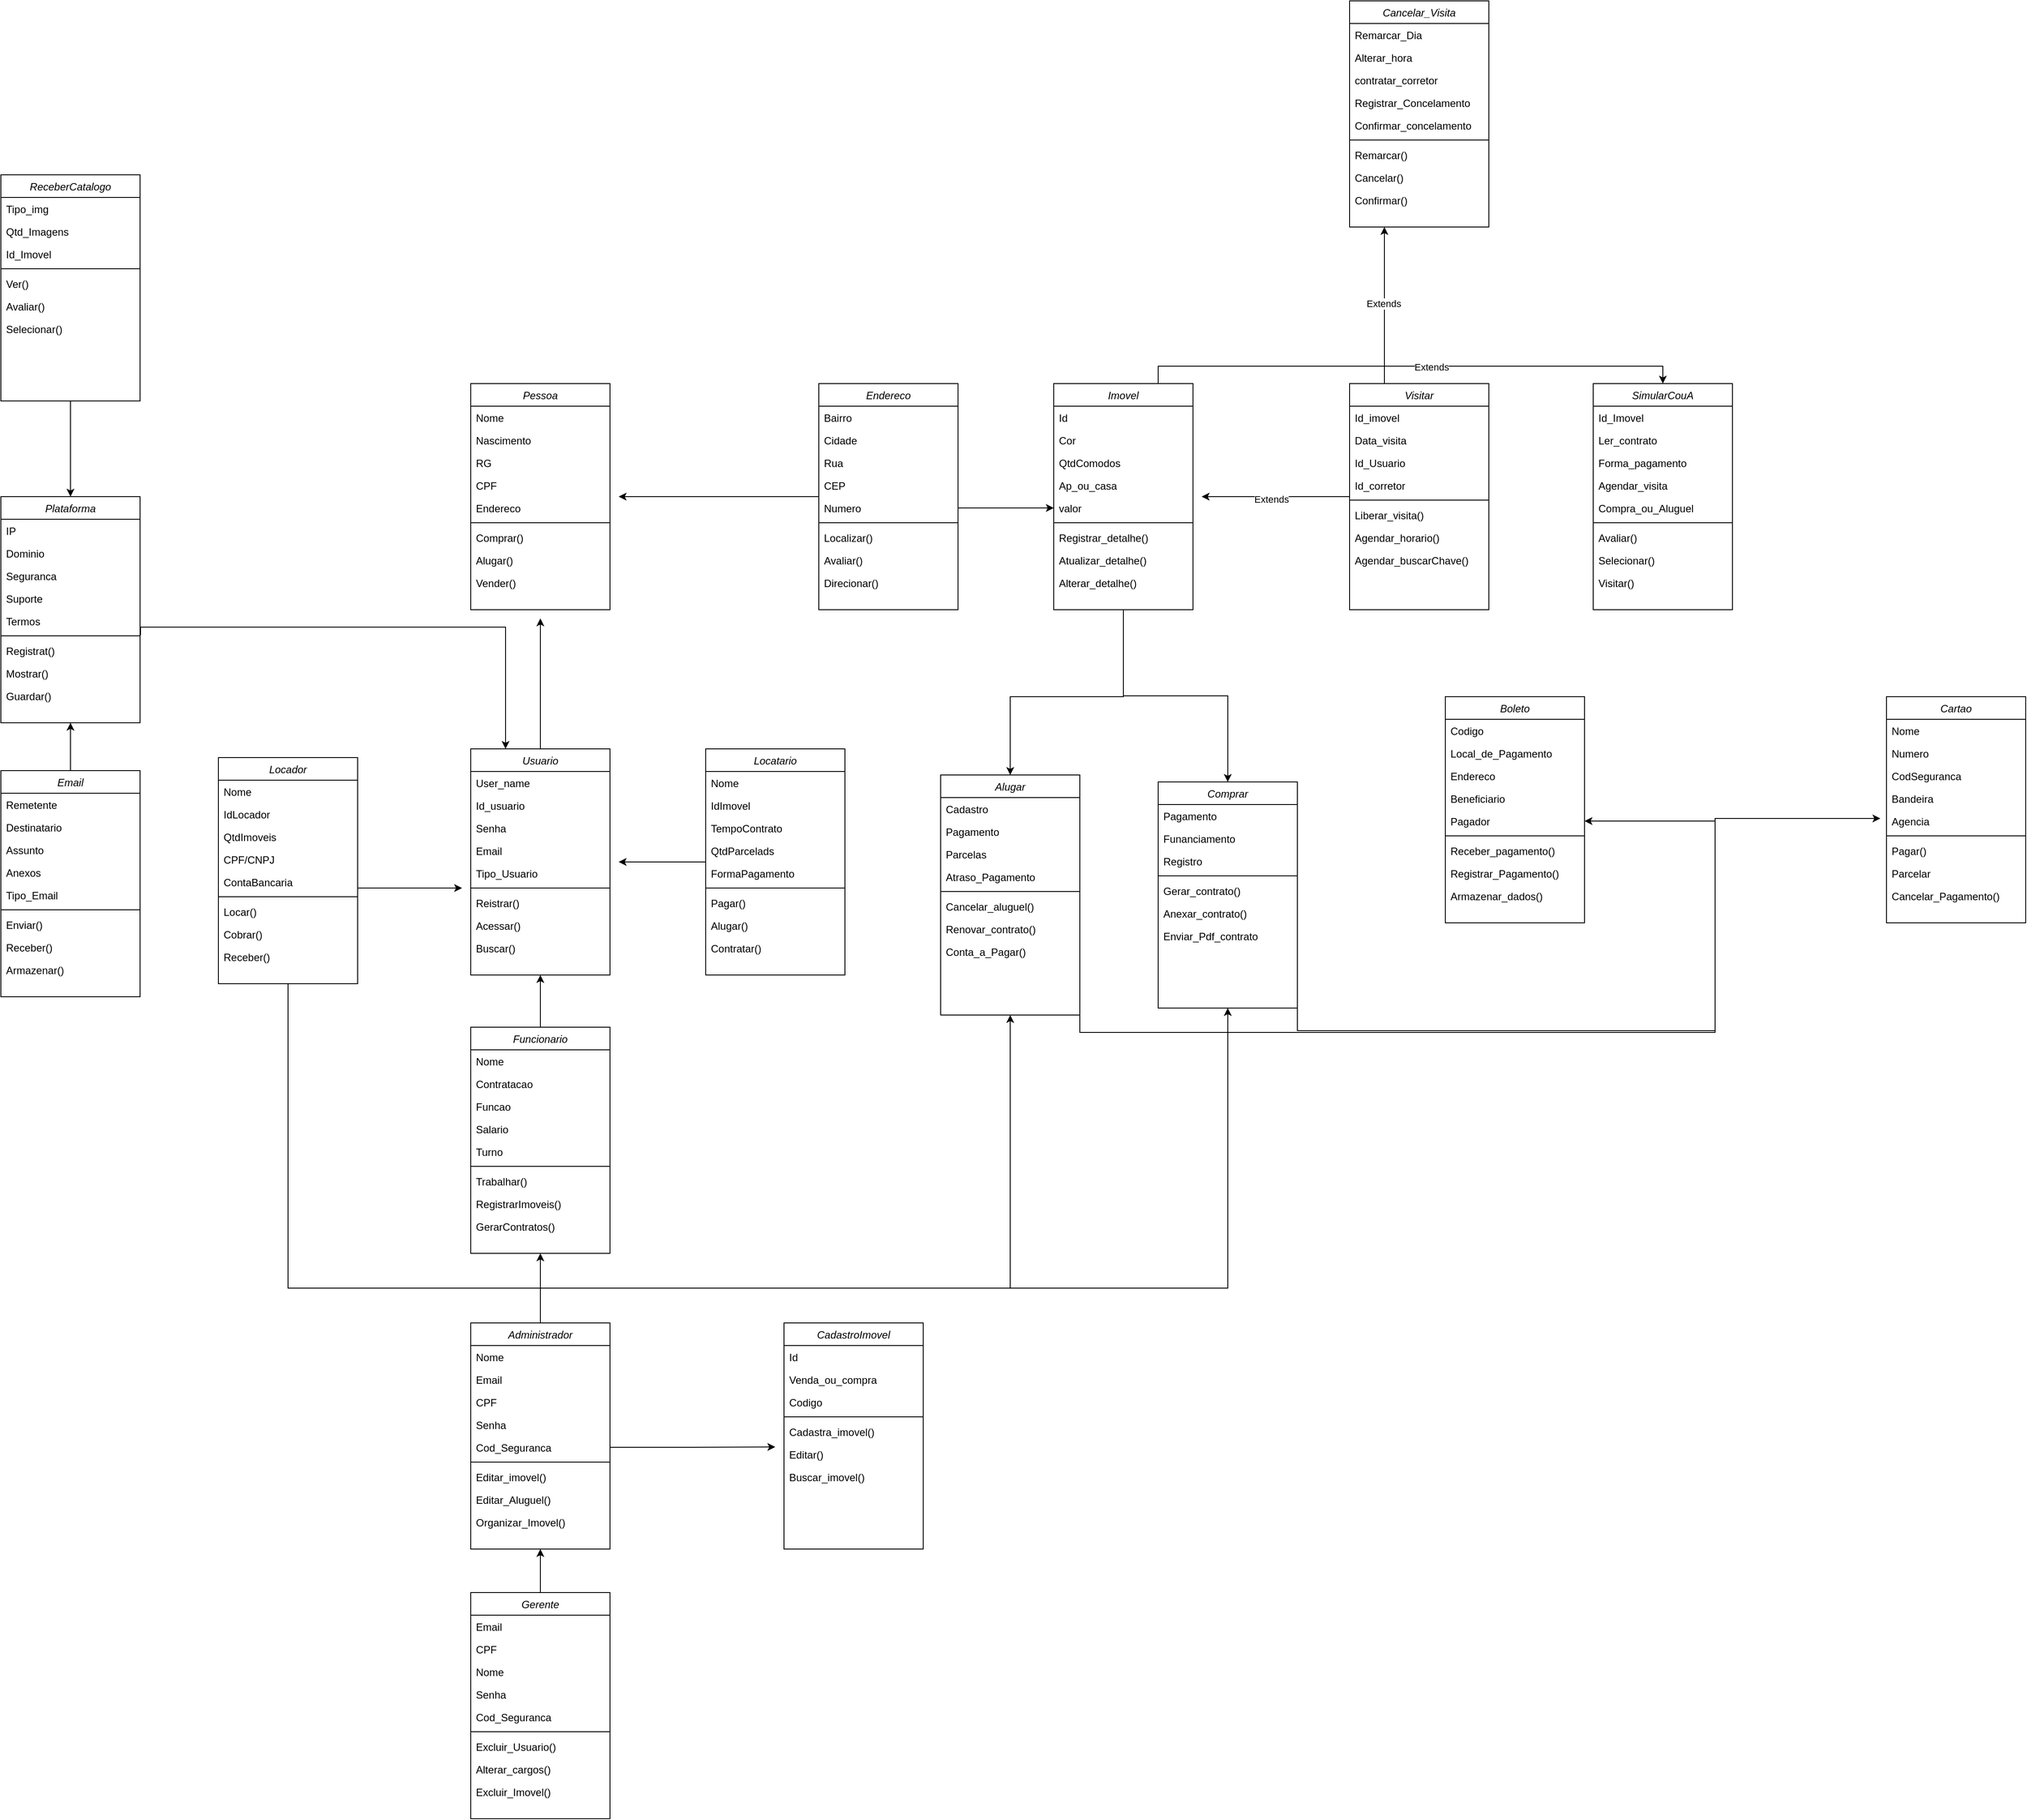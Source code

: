 <mxfile version="14.7.8" type="github">
  <diagram id="C5RBs43oDa-KdzZeNtuy" name="Page-1">
    <mxGraphModel dx="8574" dy="5029" grid="1" gridSize="10" guides="1" tooltips="1" connect="1" arrows="1" fold="1" page="1" pageScale="1" pageWidth="827" pageHeight="1169" math="0" shadow="0">
      <root>
        <mxCell id="WIyWlLk6GJQsqaUBKTNV-0" />
        <mxCell id="WIyWlLk6GJQsqaUBKTNV-1" parent="WIyWlLk6GJQsqaUBKTNV-0" />
        <mxCell id="zkfFHV4jXpPFQw0GAbJ--0" value="Pessoa" style="swimlane;fontStyle=2;align=center;verticalAlign=top;childLayout=stackLayout;horizontal=1;startSize=26;horizontalStack=0;resizeParent=1;resizeLast=0;collapsible=1;marginBottom=0;rounded=0;shadow=0;strokeWidth=1;" parent="WIyWlLk6GJQsqaUBKTNV-1" vertex="1">
          <mxGeometry x="-800" y="10" width="160" height="260" as="geometry">
            <mxRectangle x="240" y="70" width="160" height="26" as="alternateBounds" />
          </mxGeometry>
        </mxCell>
        <mxCell id="zkfFHV4jXpPFQw0GAbJ--1" value="Nome&#xa;" style="text;align=left;verticalAlign=top;spacingLeft=4;spacingRight=4;overflow=hidden;rotatable=0;points=[[0,0.5],[1,0.5]];portConstraint=eastwest;" parent="zkfFHV4jXpPFQw0GAbJ--0" vertex="1">
          <mxGeometry y="26" width="160" height="26" as="geometry" />
        </mxCell>
        <mxCell id="zkfFHV4jXpPFQw0GAbJ--2" value="Nascimento" style="text;align=left;verticalAlign=top;spacingLeft=4;spacingRight=4;overflow=hidden;rotatable=0;points=[[0,0.5],[1,0.5]];portConstraint=eastwest;rounded=0;shadow=0;html=0;" parent="zkfFHV4jXpPFQw0GAbJ--0" vertex="1">
          <mxGeometry y="52" width="160" height="26" as="geometry" />
        </mxCell>
        <mxCell id="Df-lAgor5MmoNdpRTVS--6" value="RG" style="text;strokeColor=none;fillColor=none;align=left;verticalAlign=top;spacingLeft=4;spacingRight=4;overflow=hidden;rotatable=0;points=[[0,0.5],[1,0.5]];portConstraint=eastwest;" parent="zkfFHV4jXpPFQw0GAbJ--0" vertex="1">
          <mxGeometry y="78" width="160" height="26" as="geometry" />
        </mxCell>
        <mxCell id="Df-lAgor5MmoNdpRTVS--7" value="CPF" style="text;strokeColor=none;fillColor=none;align=left;verticalAlign=top;spacingLeft=4;spacingRight=4;overflow=hidden;rotatable=0;points=[[0,0.5],[1,0.5]];portConstraint=eastwest;" parent="zkfFHV4jXpPFQw0GAbJ--0" vertex="1">
          <mxGeometry y="104" width="160" height="26" as="geometry" />
        </mxCell>
        <mxCell id="Df-lAgor5MmoNdpRTVS--8" value="Endereco" style="text;strokeColor=none;fillColor=none;align=left;verticalAlign=top;spacingLeft=4;spacingRight=4;overflow=hidden;rotatable=0;points=[[0,0.5],[1,0.5]];portConstraint=eastwest;" parent="zkfFHV4jXpPFQw0GAbJ--0" vertex="1">
          <mxGeometry y="130" width="160" height="26" as="geometry" />
        </mxCell>
        <mxCell id="Df-lAgor5MmoNdpRTVS--14" value="" style="line;strokeWidth=1;fillColor=none;align=left;verticalAlign=middle;spacingTop=-1;spacingLeft=3;spacingRight=3;rotatable=0;labelPosition=right;points=[];portConstraint=eastwest;" parent="zkfFHV4jXpPFQw0GAbJ--0" vertex="1">
          <mxGeometry y="156" width="160" height="8" as="geometry" />
        </mxCell>
        <mxCell id="Df-lAgor5MmoNdpRTVS--15" value="Comprar()" style="text;strokeColor=none;fillColor=none;align=left;verticalAlign=top;spacingLeft=4;spacingRight=4;overflow=hidden;rotatable=0;points=[[0,0.5],[1,0.5]];portConstraint=eastwest;" parent="zkfFHV4jXpPFQw0GAbJ--0" vertex="1">
          <mxGeometry y="164" width="160" height="26" as="geometry" />
        </mxCell>
        <mxCell id="Df-lAgor5MmoNdpRTVS--16" value="Alugar()" style="text;strokeColor=none;fillColor=none;align=left;verticalAlign=top;spacingLeft=4;spacingRight=4;overflow=hidden;rotatable=0;points=[[0,0.5],[1,0.5]];portConstraint=eastwest;" parent="zkfFHV4jXpPFQw0GAbJ--0" vertex="1">
          <mxGeometry y="190" width="160" height="26" as="geometry" />
        </mxCell>
        <mxCell id="Df-lAgor5MmoNdpRTVS--17" value="Vender()" style="text;strokeColor=none;fillColor=none;align=left;verticalAlign=top;spacingLeft=4;spacingRight=4;overflow=hidden;rotatable=0;points=[[0,0.5],[1,0.5]];portConstraint=eastwest;" parent="zkfFHV4jXpPFQw0GAbJ--0" vertex="1">
          <mxGeometry y="216" width="160" height="26" as="geometry" />
        </mxCell>
        <mxCell id="Df-lAgor5MmoNdpRTVS--220" value="" style="edgeStyle=orthogonalEdgeStyle;rounded=0;orthogonalLoop=1;jettySize=auto;html=1;" parent="WIyWlLk6GJQsqaUBKTNV-1" source="Df-lAgor5MmoNdpRTVS--18" edge="1">
          <mxGeometry relative="1" as="geometry">
            <mxPoint x="-810" y="590" as="targetPoint" />
            <Array as="points">
              <mxPoint x="-870" y="590" />
              <mxPoint x="-870" y="590" />
            </Array>
          </mxGeometry>
        </mxCell>
        <mxCell id="xT-8xId69PBRN1CU225F-7" style="edgeStyle=orthogonalEdgeStyle;rounded=0;orthogonalLoop=1;jettySize=auto;html=1;exitX=0.25;exitY=1;exitDx=0;exitDy=0;entryX=0.5;entryY=1;entryDx=0;entryDy=0;" edge="1" parent="WIyWlLk6GJQsqaUBKTNV-1" source="Df-lAgor5MmoNdpRTVS--18" target="Df-lAgor5MmoNdpRTVS--89">
          <mxGeometry relative="1" as="geometry">
            <Array as="points">
              <mxPoint x="-1010" y="700" />
              <mxPoint x="-1010" y="1050" />
              <mxPoint x="-180" y="1050" />
            </Array>
          </mxGeometry>
        </mxCell>
        <mxCell id="xT-8xId69PBRN1CU225F-8" style="edgeStyle=orthogonalEdgeStyle;rounded=0;orthogonalLoop=1;jettySize=auto;html=1;exitX=0.5;exitY=1;exitDx=0;exitDy=0;entryX=0.5;entryY=1;entryDx=0;entryDy=0;" edge="1" parent="WIyWlLk6GJQsqaUBKTNV-1" source="Df-lAgor5MmoNdpRTVS--18" target="Df-lAgor5MmoNdpRTVS--99">
          <mxGeometry relative="1" as="geometry">
            <Array as="points">
              <mxPoint x="-1010" y="1050" />
              <mxPoint x="70" y="1050" />
            </Array>
          </mxGeometry>
        </mxCell>
        <mxCell id="Df-lAgor5MmoNdpRTVS--18" value="Locador&#xa;" style="swimlane;fontStyle=2;align=center;verticalAlign=top;childLayout=stackLayout;horizontal=1;startSize=26;horizontalStack=0;resizeParent=1;resizeLast=0;collapsible=1;marginBottom=0;rounded=0;shadow=0;strokeWidth=1;" parent="WIyWlLk6GJQsqaUBKTNV-1" vertex="1">
          <mxGeometry x="-1090" y="440" width="160" height="260" as="geometry">
            <mxRectangle x="240" y="70" width="160" height="26" as="alternateBounds" />
          </mxGeometry>
        </mxCell>
        <mxCell id="Df-lAgor5MmoNdpRTVS--19" value="Nome&#xa;" style="text;align=left;verticalAlign=top;spacingLeft=4;spacingRight=4;overflow=hidden;rotatable=0;points=[[0,0.5],[1,0.5]];portConstraint=eastwest;" parent="Df-lAgor5MmoNdpRTVS--18" vertex="1">
          <mxGeometry y="26" width="160" height="26" as="geometry" />
        </mxCell>
        <mxCell id="Df-lAgor5MmoNdpRTVS--20" value="IdLocador" style="text;align=left;verticalAlign=top;spacingLeft=4;spacingRight=4;overflow=hidden;rotatable=0;points=[[0,0.5],[1,0.5]];portConstraint=eastwest;rounded=0;shadow=0;html=0;" parent="Df-lAgor5MmoNdpRTVS--18" vertex="1">
          <mxGeometry y="52" width="160" height="26" as="geometry" />
        </mxCell>
        <mxCell id="Df-lAgor5MmoNdpRTVS--21" value="QtdImoveis" style="text;strokeColor=none;fillColor=none;align=left;verticalAlign=top;spacingLeft=4;spacingRight=4;overflow=hidden;rotatable=0;points=[[0,0.5],[1,0.5]];portConstraint=eastwest;" parent="Df-lAgor5MmoNdpRTVS--18" vertex="1">
          <mxGeometry y="78" width="160" height="26" as="geometry" />
        </mxCell>
        <mxCell id="Df-lAgor5MmoNdpRTVS--22" value="CPF/CNPJ" style="text;strokeColor=none;fillColor=none;align=left;verticalAlign=top;spacingLeft=4;spacingRight=4;overflow=hidden;rotatable=0;points=[[0,0.5],[1,0.5]];portConstraint=eastwest;" parent="Df-lAgor5MmoNdpRTVS--18" vertex="1">
          <mxGeometry y="104" width="160" height="26" as="geometry" />
        </mxCell>
        <mxCell id="Df-lAgor5MmoNdpRTVS--23" value="ContaBancaria" style="text;strokeColor=none;fillColor=none;align=left;verticalAlign=top;spacingLeft=4;spacingRight=4;overflow=hidden;rotatable=0;points=[[0,0.5],[1,0.5]];portConstraint=eastwest;" parent="Df-lAgor5MmoNdpRTVS--18" vertex="1">
          <mxGeometry y="130" width="160" height="26" as="geometry" />
        </mxCell>
        <mxCell id="Df-lAgor5MmoNdpRTVS--24" value="" style="line;strokeWidth=1;fillColor=none;align=left;verticalAlign=middle;spacingTop=-1;spacingLeft=3;spacingRight=3;rotatable=0;labelPosition=right;points=[];portConstraint=eastwest;" parent="Df-lAgor5MmoNdpRTVS--18" vertex="1">
          <mxGeometry y="156" width="160" height="8" as="geometry" />
        </mxCell>
        <mxCell id="Df-lAgor5MmoNdpRTVS--25" value="Locar()" style="text;strokeColor=none;fillColor=none;align=left;verticalAlign=top;spacingLeft=4;spacingRight=4;overflow=hidden;rotatable=0;points=[[0,0.5],[1,0.5]];portConstraint=eastwest;" parent="Df-lAgor5MmoNdpRTVS--18" vertex="1">
          <mxGeometry y="164" width="160" height="26" as="geometry" />
        </mxCell>
        <mxCell id="Df-lAgor5MmoNdpRTVS--26" value="Cobrar()" style="text;strokeColor=none;fillColor=none;align=left;verticalAlign=top;spacingLeft=4;spacingRight=4;overflow=hidden;rotatable=0;points=[[0,0.5],[1,0.5]];portConstraint=eastwest;" parent="Df-lAgor5MmoNdpRTVS--18" vertex="1">
          <mxGeometry y="190" width="160" height="26" as="geometry" />
        </mxCell>
        <mxCell id="Df-lAgor5MmoNdpRTVS--27" value="Receber()" style="text;strokeColor=none;fillColor=none;align=left;verticalAlign=top;spacingLeft=4;spacingRight=4;overflow=hidden;rotatable=0;points=[[0,0.5],[1,0.5]];portConstraint=eastwest;" parent="Df-lAgor5MmoNdpRTVS--18" vertex="1">
          <mxGeometry y="216" width="160" height="26" as="geometry" />
        </mxCell>
        <mxCell id="Df-lAgor5MmoNdpRTVS--213" value="" style="edgeStyle=orthogonalEdgeStyle;rounded=0;orthogonalLoop=1;jettySize=auto;html=1;" parent="WIyWlLk6GJQsqaUBKTNV-1" source="Df-lAgor5MmoNdpRTVS--28" edge="1">
          <mxGeometry relative="1" as="geometry">
            <mxPoint x="-630" y="560" as="targetPoint" />
          </mxGeometry>
        </mxCell>
        <mxCell id="Df-lAgor5MmoNdpRTVS--28" value="Locatario" style="swimlane;fontStyle=2;align=center;verticalAlign=top;childLayout=stackLayout;horizontal=1;startSize=26;horizontalStack=0;resizeParent=1;resizeLast=0;collapsible=1;marginBottom=0;rounded=0;shadow=0;strokeWidth=1;" parent="WIyWlLk6GJQsqaUBKTNV-1" vertex="1">
          <mxGeometry x="-530" y="430" width="160" height="260" as="geometry">
            <mxRectangle x="240" y="70" width="160" height="26" as="alternateBounds" />
          </mxGeometry>
        </mxCell>
        <mxCell id="Df-lAgor5MmoNdpRTVS--29" value="Nome&#xa;" style="text;align=left;verticalAlign=top;spacingLeft=4;spacingRight=4;overflow=hidden;rotatable=0;points=[[0,0.5],[1,0.5]];portConstraint=eastwest;" parent="Df-lAgor5MmoNdpRTVS--28" vertex="1">
          <mxGeometry y="26" width="160" height="26" as="geometry" />
        </mxCell>
        <mxCell id="Df-lAgor5MmoNdpRTVS--30" value="IdImovel" style="text;align=left;verticalAlign=top;spacingLeft=4;spacingRight=4;overflow=hidden;rotatable=0;points=[[0,0.5],[1,0.5]];portConstraint=eastwest;rounded=0;shadow=0;html=0;" parent="Df-lAgor5MmoNdpRTVS--28" vertex="1">
          <mxGeometry y="52" width="160" height="26" as="geometry" />
        </mxCell>
        <mxCell id="Df-lAgor5MmoNdpRTVS--31" value="TempoContrato" style="text;strokeColor=none;fillColor=none;align=left;verticalAlign=top;spacingLeft=4;spacingRight=4;overflow=hidden;rotatable=0;points=[[0,0.5],[1,0.5]];portConstraint=eastwest;" parent="Df-lAgor5MmoNdpRTVS--28" vertex="1">
          <mxGeometry y="78" width="160" height="26" as="geometry" />
        </mxCell>
        <mxCell id="Df-lAgor5MmoNdpRTVS--32" value="QtdParcelads" style="text;strokeColor=none;fillColor=none;align=left;verticalAlign=top;spacingLeft=4;spacingRight=4;overflow=hidden;rotatable=0;points=[[0,0.5],[1,0.5]];portConstraint=eastwest;" parent="Df-lAgor5MmoNdpRTVS--28" vertex="1">
          <mxGeometry y="104" width="160" height="26" as="geometry" />
        </mxCell>
        <mxCell id="Df-lAgor5MmoNdpRTVS--33" value="FormaPagamento" style="text;strokeColor=none;fillColor=none;align=left;verticalAlign=top;spacingLeft=4;spacingRight=4;overflow=hidden;rotatable=0;points=[[0,0.5],[1,0.5]];portConstraint=eastwest;" parent="Df-lAgor5MmoNdpRTVS--28" vertex="1">
          <mxGeometry y="130" width="160" height="26" as="geometry" />
        </mxCell>
        <mxCell id="Df-lAgor5MmoNdpRTVS--34" value="" style="line;strokeWidth=1;fillColor=none;align=left;verticalAlign=middle;spacingTop=-1;spacingLeft=3;spacingRight=3;rotatable=0;labelPosition=right;points=[];portConstraint=eastwest;" parent="Df-lAgor5MmoNdpRTVS--28" vertex="1">
          <mxGeometry y="156" width="160" height="8" as="geometry" />
        </mxCell>
        <mxCell id="Df-lAgor5MmoNdpRTVS--35" value="Pagar()" style="text;strokeColor=none;fillColor=none;align=left;verticalAlign=top;spacingLeft=4;spacingRight=4;overflow=hidden;rotatable=0;points=[[0,0.5],[1,0.5]];portConstraint=eastwest;" parent="Df-lAgor5MmoNdpRTVS--28" vertex="1">
          <mxGeometry y="164" width="160" height="26" as="geometry" />
        </mxCell>
        <mxCell id="Df-lAgor5MmoNdpRTVS--36" value="Alugar()" style="text;strokeColor=none;fillColor=none;align=left;verticalAlign=top;spacingLeft=4;spacingRight=4;overflow=hidden;rotatable=0;points=[[0,0.5],[1,0.5]];portConstraint=eastwest;" parent="Df-lAgor5MmoNdpRTVS--28" vertex="1">
          <mxGeometry y="190" width="160" height="26" as="geometry" />
        </mxCell>
        <mxCell id="Df-lAgor5MmoNdpRTVS--37" value="Contratar()" style="text;strokeColor=none;fillColor=none;align=left;verticalAlign=top;spacingLeft=4;spacingRight=4;overflow=hidden;rotatable=0;points=[[0,0.5],[1,0.5]];portConstraint=eastwest;" parent="Df-lAgor5MmoNdpRTVS--28" vertex="1">
          <mxGeometry y="216" width="160" height="26" as="geometry" />
        </mxCell>
        <mxCell id="Df-lAgor5MmoNdpRTVS--223" value="" style="edgeStyle=orthogonalEdgeStyle;rounded=0;orthogonalLoop=1;jettySize=auto;html=1;" parent="WIyWlLk6GJQsqaUBKTNV-1" source="Df-lAgor5MmoNdpRTVS--38" edge="1">
          <mxGeometry relative="1" as="geometry">
            <mxPoint x="-720" y="690" as="targetPoint" />
            <Array as="points">
              <mxPoint x="-720" y="711" />
              <mxPoint x="-720" y="711" />
            </Array>
          </mxGeometry>
        </mxCell>
        <mxCell id="Df-lAgor5MmoNdpRTVS--38" value="Funcionario" style="swimlane;fontStyle=2;align=center;verticalAlign=top;childLayout=stackLayout;horizontal=1;startSize=26;horizontalStack=0;resizeParent=1;resizeLast=0;collapsible=1;marginBottom=0;rounded=0;shadow=0;strokeWidth=1;" parent="WIyWlLk6GJQsqaUBKTNV-1" vertex="1">
          <mxGeometry x="-800" y="750" width="160" height="260" as="geometry">
            <mxRectangle x="240" y="70" width="160" height="26" as="alternateBounds" />
          </mxGeometry>
        </mxCell>
        <mxCell id="Df-lAgor5MmoNdpRTVS--39" value="Nome&#xa;" style="text;align=left;verticalAlign=top;spacingLeft=4;spacingRight=4;overflow=hidden;rotatable=0;points=[[0,0.5],[1,0.5]];portConstraint=eastwest;" parent="Df-lAgor5MmoNdpRTVS--38" vertex="1">
          <mxGeometry y="26" width="160" height="26" as="geometry" />
        </mxCell>
        <mxCell id="Df-lAgor5MmoNdpRTVS--40" value="Contratacao" style="text;align=left;verticalAlign=top;spacingLeft=4;spacingRight=4;overflow=hidden;rotatable=0;points=[[0,0.5],[1,0.5]];portConstraint=eastwest;rounded=0;shadow=0;html=0;" parent="Df-lAgor5MmoNdpRTVS--38" vertex="1">
          <mxGeometry y="52" width="160" height="26" as="geometry" />
        </mxCell>
        <mxCell id="Df-lAgor5MmoNdpRTVS--41" value="Funcao" style="text;strokeColor=none;fillColor=none;align=left;verticalAlign=top;spacingLeft=4;spacingRight=4;overflow=hidden;rotatable=0;points=[[0,0.5],[1,0.5]];portConstraint=eastwest;" parent="Df-lAgor5MmoNdpRTVS--38" vertex="1">
          <mxGeometry y="78" width="160" height="26" as="geometry" />
        </mxCell>
        <mxCell id="Df-lAgor5MmoNdpRTVS--42" value="Salario" style="text;strokeColor=none;fillColor=none;align=left;verticalAlign=top;spacingLeft=4;spacingRight=4;overflow=hidden;rotatable=0;points=[[0,0.5],[1,0.5]];portConstraint=eastwest;" parent="Df-lAgor5MmoNdpRTVS--38" vertex="1">
          <mxGeometry y="104" width="160" height="26" as="geometry" />
        </mxCell>
        <mxCell id="Df-lAgor5MmoNdpRTVS--43" value="Turno" style="text;strokeColor=none;fillColor=none;align=left;verticalAlign=top;spacingLeft=4;spacingRight=4;overflow=hidden;rotatable=0;points=[[0,0.5],[1,0.5]];portConstraint=eastwest;" parent="Df-lAgor5MmoNdpRTVS--38" vertex="1">
          <mxGeometry y="130" width="160" height="26" as="geometry" />
        </mxCell>
        <mxCell id="Df-lAgor5MmoNdpRTVS--44" value="" style="line;strokeWidth=1;fillColor=none;align=left;verticalAlign=middle;spacingTop=-1;spacingLeft=3;spacingRight=3;rotatable=0;labelPosition=right;points=[];portConstraint=eastwest;" parent="Df-lAgor5MmoNdpRTVS--38" vertex="1">
          <mxGeometry y="156" width="160" height="8" as="geometry" />
        </mxCell>
        <mxCell id="Df-lAgor5MmoNdpRTVS--45" value="Trabalhar()" style="text;strokeColor=none;fillColor=none;align=left;verticalAlign=top;spacingLeft=4;spacingRight=4;overflow=hidden;rotatable=0;points=[[0,0.5],[1,0.5]];portConstraint=eastwest;" parent="Df-lAgor5MmoNdpRTVS--38" vertex="1">
          <mxGeometry y="164" width="160" height="26" as="geometry" />
        </mxCell>
        <mxCell id="Df-lAgor5MmoNdpRTVS--46" value="RegistrarImoveis()" style="text;strokeColor=none;fillColor=none;align=left;verticalAlign=top;spacingLeft=4;spacingRight=4;overflow=hidden;rotatable=0;points=[[0,0.5],[1,0.5]];portConstraint=eastwest;" parent="Df-lAgor5MmoNdpRTVS--38" vertex="1">
          <mxGeometry y="190" width="160" height="26" as="geometry" />
        </mxCell>
        <mxCell id="Df-lAgor5MmoNdpRTVS--47" value="GerarContratos()" style="text;strokeColor=none;fillColor=none;align=left;verticalAlign=top;spacingLeft=4;spacingRight=4;overflow=hidden;rotatable=0;points=[[0,0.5],[1,0.5]];portConstraint=eastwest;" parent="Df-lAgor5MmoNdpRTVS--38" vertex="1">
          <mxGeometry y="216" width="160" height="26" as="geometry" />
        </mxCell>
        <mxCell id="Df-lAgor5MmoNdpRTVS--48" value="Cartao&#xa;" style="swimlane;fontStyle=2;align=center;verticalAlign=top;childLayout=stackLayout;horizontal=1;startSize=26;horizontalStack=0;resizeParent=1;resizeLast=0;collapsible=1;marginBottom=0;rounded=0;shadow=0;strokeWidth=1;" parent="WIyWlLk6GJQsqaUBKTNV-1" vertex="1">
          <mxGeometry x="827" y="370" width="160" height="260" as="geometry">
            <mxRectangle x="240" y="70" width="160" height="26" as="alternateBounds" />
          </mxGeometry>
        </mxCell>
        <mxCell id="Df-lAgor5MmoNdpRTVS--49" value="Nome&#xa;" style="text;align=left;verticalAlign=top;spacingLeft=4;spacingRight=4;overflow=hidden;rotatable=0;points=[[0,0.5],[1,0.5]];portConstraint=eastwest;" parent="Df-lAgor5MmoNdpRTVS--48" vertex="1">
          <mxGeometry y="26" width="160" height="26" as="geometry" />
        </mxCell>
        <mxCell id="Df-lAgor5MmoNdpRTVS--50" value="Numero" style="text;align=left;verticalAlign=top;spacingLeft=4;spacingRight=4;overflow=hidden;rotatable=0;points=[[0,0.5],[1,0.5]];portConstraint=eastwest;rounded=0;shadow=0;html=0;" parent="Df-lAgor5MmoNdpRTVS--48" vertex="1">
          <mxGeometry y="52" width="160" height="26" as="geometry" />
        </mxCell>
        <mxCell id="Df-lAgor5MmoNdpRTVS--51" value="CodSeguranca" style="text;strokeColor=none;fillColor=none;align=left;verticalAlign=top;spacingLeft=4;spacingRight=4;overflow=hidden;rotatable=0;points=[[0,0.5],[1,0.5]];portConstraint=eastwest;" parent="Df-lAgor5MmoNdpRTVS--48" vertex="1">
          <mxGeometry y="78" width="160" height="26" as="geometry" />
        </mxCell>
        <mxCell id="Df-lAgor5MmoNdpRTVS--52" value="Bandeira" style="text;strokeColor=none;fillColor=none;align=left;verticalAlign=top;spacingLeft=4;spacingRight=4;overflow=hidden;rotatable=0;points=[[0,0.5],[1,0.5]];portConstraint=eastwest;" parent="Df-lAgor5MmoNdpRTVS--48" vertex="1">
          <mxGeometry y="104" width="160" height="26" as="geometry" />
        </mxCell>
        <mxCell id="Df-lAgor5MmoNdpRTVS--53" value="Agencia" style="text;strokeColor=none;fillColor=none;align=left;verticalAlign=top;spacingLeft=4;spacingRight=4;overflow=hidden;rotatable=0;points=[[0,0.5],[1,0.5]];portConstraint=eastwest;" parent="Df-lAgor5MmoNdpRTVS--48" vertex="1">
          <mxGeometry y="130" width="160" height="26" as="geometry" />
        </mxCell>
        <mxCell id="Df-lAgor5MmoNdpRTVS--54" value="" style="line;strokeWidth=1;fillColor=none;align=left;verticalAlign=middle;spacingTop=-1;spacingLeft=3;spacingRight=3;rotatable=0;labelPosition=right;points=[];portConstraint=eastwest;" parent="Df-lAgor5MmoNdpRTVS--48" vertex="1">
          <mxGeometry y="156" width="160" height="8" as="geometry" />
        </mxCell>
        <mxCell id="Df-lAgor5MmoNdpRTVS--55" value="Pagar()" style="text;strokeColor=none;fillColor=none;align=left;verticalAlign=top;spacingLeft=4;spacingRight=4;overflow=hidden;rotatable=0;points=[[0,0.5],[1,0.5]];portConstraint=eastwest;" parent="Df-lAgor5MmoNdpRTVS--48" vertex="1">
          <mxGeometry y="164" width="160" height="26" as="geometry" />
        </mxCell>
        <mxCell id="Df-lAgor5MmoNdpRTVS--56" value="Parcelar" style="text;strokeColor=none;fillColor=none;align=left;verticalAlign=top;spacingLeft=4;spacingRight=4;overflow=hidden;rotatable=0;points=[[0,0.5],[1,0.5]];portConstraint=eastwest;" parent="Df-lAgor5MmoNdpRTVS--48" vertex="1">
          <mxGeometry y="190" width="160" height="26" as="geometry" />
        </mxCell>
        <mxCell id="Df-lAgor5MmoNdpRTVS--57" value="Cancelar_Pagamento()" style="text;strokeColor=none;fillColor=none;align=left;verticalAlign=top;spacingLeft=4;spacingRight=4;overflow=hidden;rotatable=0;points=[[0,0.5],[1,0.5]];portConstraint=eastwest;" parent="Df-lAgor5MmoNdpRTVS--48" vertex="1">
          <mxGeometry y="216" width="160" height="26" as="geometry" />
        </mxCell>
        <mxCell id="xT-8xId69PBRN1CU225F-3" style="edgeStyle=orthogonalEdgeStyle;rounded=0;orthogonalLoop=1;jettySize=auto;html=1;exitX=0.75;exitY=0;exitDx=0;exitDy=0;entryX=0.5;entryY=0;entryDx=0;entryDy=0;" edge="1" parent="WIyWlLk6GJQsqaUBKTNV-1" source="Df-lAgor5MmoNdpRTVS--59" target="Df-lAgor5MmoNdpRTVS--149">
          <mxGeometry relative="1" as="geometry" />
        </mxCell>
        <mxCell id="xT-8xId69PBRN1CU225F-4" value="Extends" style="edgeLabel;html=1;align=center;verticalAlign=middle;resizable=0;points=[];" vertex="1" connectable="0" parent="xT-8xId69PBRN1CU225F-3">
          <mxGeometry x="0.078" y="-1" relative="1" as="geometry">
            <mxPoint as="offset" />
          </mxGeometry>
        </mxCell>
        <mxCell id="xT-8xId69PBRN1CU225F-5" style="edgeStyle=orthogonalEdgeStyle;rounded=0;orthogonalLoop=1;jettySize=auto;html=1;exitX=0.5;exitY=1;exitDx=0;exitDy=0;entryX=0.5;entryY=0;entryDx=0;entryDy=0;" edge="1" parent="WIyWlLk6GJQsqaUBKTNV-1" source="Df-lAgor5MmoNdpRTVS--59" target="Df-lAgor5MmoNdpRTVS--99">
          <mxGeometry relative="1" as="geometry" />
        </mxCell>
        <mxCell id="xT-8xId69PBRN1CU225F-6" style="edgeStyle=orthogonalEdgeStyle;rounded=0;orthogonalLoop=1;jettySize=auto;html=1;exitX=0.25;exitY=1;exitDx=0;exitDy=0;entryX=0.5;entryY=0;entryDx=0;entryDy=0;" edge="1" parent="WIyWlLk6GJQsqaUBKTNV-1" source="Df-lAgor5MmoNdpRTVS--59" target="Df-lAgor5MmoNdpRTVS--89">
          <mxGeometry relative="1" as="geometry">
            <Array as="points">
              <mxPoint x="-50" y="270" />
              <mxPoint x="-50" y="370" />
              <mxPoint x="-180" y="370" />
            </Array>
          </mxGeometry>
        </mxCell>
        <mxCell id="Df-lAgor5MmoNdpRTVS--59" value="Imovel" style="swimlane;fontStyle=2;align=center;verticalAlign=top;childLayout=stackLayout;horizontal=1;startSize=26;horizontalStack=0;resizeParent=1;resizeLast=0;collapsible=1;marginBottom=0;rounded=0;shadow=0;strokeWidth=1;" parent="WIyWlLk6GJQsqaUBKTNV-1" vertex="1">
          <mxGeometry x="-130" y="10" width="160" height="260" as="geometry">
            <mxRectangle x="240" y="70" width="160" height="26" as="alternateBounds" />
          </mxGeometry>
        </mxCell>
        <mxCell id="Df-lAgor5MmoNdpRTVS--60" value="Id" style="text;align=left;verticalAlign=top;spacingLeft=4;spacingRight=4;overflow=hidden;rotatable=0;points=[[0,0.5],[1,0.5]];portConstraint=eastwest;" parent="Df-lAgor5MmoNdpRTVS--59" vertex="1">
          <mxGeometry y="26" width="160" height="26" as="geometry" />
        </mxCell>
        <mxCell id="Df-lAgor5MmoNdpRTVS--61" value="Cor" style="text;align=left;verticalAlign=top;spacingLeft=4;spacingRight=4;overflow=hidden;rotatable=0;points=[[0,0.5],[1,0.5]];portConstraint=eastwest;rounded=0;shadow=0;html=0;" parent="Df-lAgor5MmoNdpRTVS--59" vertex="1">
          <mxGeometry y="52" width="160" height="26" as="geometry" />
        </mxCell>
        <mxCell id="Df-lAgor5MmoNdpRTVS--62" value="QtdComodos" style="text;strokeColor=none;fillColor=none;align=left;verticalAlign=top;spacingLeft=4;spacingRight=4;overflow=hidden;rotatable=0;points=[[0,0.5],[1,0.5]];portConstraint=eastwest;" parent="Df-lAgor5MmoNdpRTVS--59" vertex="1">
          <mxGeometry y="78" width="160" height="26" as="geometry" />
        </mxCell>
        <mxCell id="Df-lAgor5MmoNdpRTVS--63" value="Ap_ou_casa" style="text;strokeColor=none;fillColor=none;align=left;verticalAlign=top;spacingLeft=4;spacingRight=4;overflow=hidden;rotatable=0;points=[[0,0.5],[1,0.5]];portConstraint=eastwest;" parent="Df-lAgor5MmoNdpRTVS--59" vertex="1">
          <mxGeometry y="104" width="160" height="26" as="geometry" />
        </mxCell>
        <mxCell id="Df-lAgor5MmoNdpRTVS--64" value="valor" style="text;strokeColor=none;fillColor=none;align=left;verticalAlign=top;spacingLeft=4;spacingRight=4;overflow=hidden;rotatable=0;points=[[0,0.5],[1,0.5]];portConstraint=eastwest;" parent="Df-lAgor5MmoNdpRTVS--59" vertex="1">
          <mxGeometry y="130" width="160" height="26" as="geometry" />
        </mxCell>
        <mxCell id="Df-lAgor5MmoNdpRTVS--65" value="" style="line;strokeWidth=1;fillColor=none;align=left;verticalAlign=middle;spacingTop=-1;spacingLeft=3;spacingRight=3;rotatable=0;labelPosition=right;points=[];portConstraint=eastwest;" parent="Df-lAgor5MmoNdpRTVS--59" vertex="1">
          <mxGeometry y="156" width="160" height="8" as="geometry" />
        </mxCell>
        <mxCell id="Df-lAgor5MmoNdpRTVS--66" value="Registrar_detalhe()" style="text;strokeColor=none;fillColor=none;align=left;verticalAlign=top;spacingLeft=4;spacingRight=4;overflow=hidden;rotatable=0;points=[[0,0.5],[1,0.5]];portConstraint=eastwest;" parent="Df-lAgor5MmoNdpRTVS--59" vertex="1">
          <mxGeometry y="164" width="160" height="26" as="geometry" />
        </mxCell>
        <mxCell id="Df-lAgor5MmoNdpRTVS--67" value="Atualizar_detalhe()" style="text;strokeColor=none;fillColor=none;align=left;verticalAlign=top;spacingLeft=4;spacingRight=4;overflow=hidden;rotatable=0;points=[[0,0.5],[1,0.5]];portConstraint=eastwest;" parent="Df-lAgor5MmoNdpRTVS--59" vertex="1">
          <mxGeometry y="190" width="160" height="26" as="geometry" />
        </mxCell>
        <mxCell id="Df-lAgor5MmoNdpRTVS--68" value="Alterar_detalhe()" style="text;strokeColor=none;fillColor=none;align=left;verticalAlign=top;spacingLeft=4;spacingRight=4;overflow=hidden;rotatable=0;points=[[0,0.5],[1,0.5]];portConstraint=eastwest;" parent="Df-lAgor5MmoNdpRTVS--59" vertex="1">
          <mxGeometry y="216" width="160" height="26" as="geometry" />
        </mxCell>
        <mxCell id="Df-lAgor5MmoNdpRTVS--69" value="CadastroImovel" style="swimlane;fontStyle=2;align=center;verticalAlign=top;childLayout=stackLayout;horizontal=1;startSize=26;horizontalStack=0;resizeParent=1;resizeLast=0;collapsible=1;marginBottom=0;rounded=0;shadow=0;strokeWidth=1;" parent="WIyWlLk6GJQsqaUBKTNV-1" vertex="1">
          <mxGeometry x="-440" y="1090" width="160" height="260" as="geometry">
            <mxRectangle x="240" y="70" width="160" height="26" as="alternateBounds" />
          </mxGeometry>
        </mxCell>
        <mxCell id="Df-lAgor5MmoNdpRTVS--70" value="Id" style="text;align=left;verticalAlign=top;spacingLeft=4;spacingRight=4;overflow=hidden;rotatable=0;points=[[0,0.5],[1,0.5]];portConstraint=eastwest;" parent="Df-lAgor5MmoNdpRTVS--69" vertex="1">
          <mxGeometry y="26" width="160" height="26" as="geometry" />
        </mxCell>
        <mxCell id="Df-lAgor5MmoNdpRTVS--71" value="Venda_ou_compra" style="text;align=left;verticalAlign=top;spacingLeft=4;spacingRight=4;overflow=hidden;rotatable=0;points=[[0,0.5],[1,0.5]];portConstraint=eastwest;rounded=0;shadow=0;html=0;" parent="Df-lAgor5MmoNdpRTVS--69" vertex="1">
          <mxGeometry y="52" width="160" height="26" as="geometry" />
        </mxCell>
        <mxCell id="Df-lAgor5MmoNdpRTVS--72" value="Codigo" style="text;strokeColor=none;fillColor=none;align=left;verticalAlign=top;spacingLeft=4;spacingRight=4;overflow=hidden;rotatable=0;points=[[0,0.5],[1,0.5]];portConstraint=eastwest;" parent="Df-lAgor5MmoNdpRTVS--69" vertex="1">
          <mxGeometry y="78" width="160" height="26" as="geometry" />
        </mxCell>
        <mxCell id="Df-lAgor5MmoNdpRTVS--75" value="" style="line;strokeWidth=1;fillColor=none;align=left;verticalAlign=middle;spacingTop=-1;spacingLeft=3;spacingRight=3;rotatable=0;labelPosition=right;points=[];portConstraint=eastwest;" parent="Df-lAgor5MmoNdpRTVS--69" vertex="1">
          <mxGeometry y="104" width="160" height="8" as="geometry" />
        </mxCell>
        <mxCell id="Df-lAgor5MmoNdpRTVS--76" value="Cadastra_imovel()" style="text;strokeColor=none;fillColor=none;align=left;verticalAlign=top;spacingLeft=4;spacingRight=4;overflow=hidden;rotatable=0;points=[[0,0.5],[1,0.5]];portConstraint=eastwest;" parent="Df-lAgor5MmoNdpRTVS--69" vertex="1">
          <mxGeometry y="112" width="160" height="26" as="geometry" />
        </mxCell>
        <mxCell id="Df-lAgor5MmoNdpRTVS--77" value="Editar()" style="text;strokeColor=none;fillColor=none;align=left;verticalAlign=top;spacingLeft=4;spacingRight=4;overflow=hidden;rotatable=0;points=[[0,0.5],[1,0.5]];portConstraint=eastwest;" parent="Df-lAgor5MmoNdpRTVS--69" vertex="1">
          <mxGeometry y="138" width="160" height="26" as="geometry" />
        </mxCell>
        <mxCell id="Df-lAgor5MmoNdpRTVS--78" value="Buscar_imovel()" style="text;strokeColor=none;fillColor=none;align=left;verticalAlign=top;spacingLeft=4;spacingRight=4;overflow=hidden;rotatable=0;points=[[0,0.5],[1,0.5]];portConstraint=eastwest;" parent="Df-lAgor5MmoNdpRTVS--69" vertex="1">
          <mxGeometry y="164" width="160" height="26" as="geometry" />
        </mxCell>
        <mxCell id="Df-lAgor5MmoNdpRTVS--228" value="" style="edgeStyle=orthogonalEdgeStyle;rounded=0;orthogonalLoop=1;jettySize=auto;html=1;" parent="WIyWlLk6GJQsqaUBKTNV-1" source="Df-lAgor5MmoNdpRTVS--79" edge="1">
          <mxGeometry relative="1" as="geometry">
            <mxPoint x="40" y="140" as="targetPoint" />
          </mxGeometry>
        </mxCell>
        <mxCell id="Df-lAgor5MmoNdpRTVS--229" value="Extends" style="edgeLabel;html=1;align=center;verticalAlign=middle;resizable=0;points=[];" parent="Df-lAgor5MmoNdpRTVS--228" vertex="1" connectable="0">
          <mxGeometry x="0.059" y="2" relative="1" as="geometry">
            <mxPoint as="offset" />
          </mxGeometry>
        </mxCell>
        <mxCell id="xT-8xId69PBRN1CU225F-13" style="edgeStyle=orthogonalEdgeStyle;rounded=0;orthogonalLoop=1;jettySize=auto;html=1;exitX=0.25;exitY=0;exitDx=0;exitDy=0;entryX=0.25;entryY=1;entryDx=0;entryDy=0;" edge="1" parent="WIyWlLk6GJQsqaUBKTNV-1" source="Df-lAgor5MmoNdpRTVS--79" target="Df-lAgor5MmoNdpRTVS--182">
          <mxGeometry relative="1" as="geometry" />
        </mxCell>
        <mxCell id="xT-8xId69PBRN1CU225F-14" value="Extends" style="edgeLabel;html=1;align=center;verticalAlign=middle;resizable=0;points=[];" vertex="1" connectable="0" parent="xT-8xId69PBRN1CU225F-13">
          <mxGeometry x="0.023" y="1" relative="1" as="geometry">
            <mxPoint as="offset" />
          </mxGeometry>
        </mxCell>
        <mxCell id="Df-lAgor5MmoNdpRTVS--79" value="Visitar" style="swimlane;fontStyle=2;align=center;verticalAlign=top;childLayout=stackLayout;horizontal=1;startSize=26;horizontalStack=0;resizeParent=1;resizeLast=0;collapsible=1;marginBottom=0;rounded=0;shadow=0;strokeWidth=1;" parent="WIyWlLk6GJQsqaUBKTNV-1" vertex="1">
          <mxGeometry x="210" y="10" width="160" height="260" as="geometry">
            <mxRectangle x="240" y="70" width="160" height="26" as="alternateBounds" />
          </mxGeometry>
        </mxCell>
        <mxCell id="Df-lAgor5MmoNdpRTVS--80" value="Id_imovel" style="text;align=left;verticalAlign=top;spacingLeft=4;spacingRight=4;overflow=hidden;rotatable=0;points=[[0,0.5],[1,0.5]];portConstraint=eastwest;" parent="Df-lAgor5MmoNdpRTVS--79" vertex="1">
          <mxGeometry y="26" width="160" height="26" as="geometry" />
        </mxCell>
        <mxCell id="Df-lAgor5MmoNdpRTVS--81" value="Data_visita" style="text;align=left;verticalAlign=top;spacingLeft=4;spacingRight=4;overflow=hidden;rotatable=0;points=[[0,0.5],[1,0.5]];portConstraint=eastwest;rounded=0;shadow=0;html=0;" parent="Df-lAgor5MmoNdpRTVS--79" vertex="1">
          <mxGeometry y="52" width="160" height="26" as="geometry" />
        </mxCell>
        <mxCell id="Df-lAgor5MmoNdpRTVS--82" value="Id_Usuario" style="text;strokeColor=none;fillColor=none;align=left;verticalAlign=top;spacingLeft=4;spacingRight=4;overflow=hidden;rotatable=0;points=[[0,0.5],[1,0.5]];portConstraint=eastwest;" parent="Df-lAgor5MmoNdpRTVS--79" vertex="1">
          <mxGeometry y="78" width="160" height="26" as="geometry" />
        </mxCell>
        <mxCell id="Df-lAgor5MmoNdpRTVS--83" value="Id_corretor" style="text;strokeColor=none;fillColor=none;align=left;verticalAlign=top;spacingLeft=4;spacingRight=4;overflow=hidden;rotatable=0;points=[[0,0.5],[1,0.5]];portConstraint=eastwest;" parent="Df-lAgor5MmoNdpRTVS--79" vertex="1">
          <mxGeometry y="104" width="160" height="26" as="geometry" />
        </mxCell>
        <mxCell id="Df-lAgor5MmoNdpRTVS--85" value="" style="line;strokeWidth=1;fillColor=none;align=left;verticalAlign=middle;spacingTop=-1;spacingLeft=3;spacingRight=3;rotatable=0;labelPosition=right;points=[];portConstraint=eastwest;" parent="Df-lAgor5MmoNdpRTVS--79" vertex="1">
          <mxGeometry y="130" width="160" height="8" as="geometry" />
        </mxCell>
        <mxCell id="Df-lAgor5MmoNdpRTVS--86" value="Liberar_visita()" style="text;strokeColor=none;fillColor=none;align=left;verticalAlign=top;spacingLeft=4;spacingRight=4;overflow=hidden;rotatable=0;points=[[0,0.5],[1,0.5]];portConstraint=eastwest;" parent="Df-lAgor5MmoNdpRTVS--79" vertex="1">
          <mxGeometry y="138" width="160" height="26" as="geometry" />
        </mxCell>
        <mxCell id="Df-lAgor5MmoNdpRTVS--87" value="Agendar_horario()" style="text;strokeColor=none;fillColor=none;align=left;verticalAlign=top;spacingLeft=4;spacingRight=4;overflow=hidden;rotatable=0;points=[[0,0.5],[1,0.5]];portConstraint=eastwest;" parent="Df-lAgor5MmoNdpRTVS--79" vertex="1">
          <mxGeometry y="164" width="160" height="26" as="geometry" />
        </mxCell>
        <mxCell id="Df-lAgor5MmoNdpRTVS--88" value="Agendar_buscarChave()" style="text;strokeColor=none;fillColor=none;align=left;verticalAlign=top;spacingLeft=4;spacingRight=4;overflow=hidden;rotatable=0;points=[[0,0.5],[1,0.5]];portConstraint=eastwest;" parent="Df-lAgor5MmoNdpRTVS--79" vertex="1">
          <mxGeometry y="190" width="160" height="26" as="geometry" />
        </mxCell>
        <mxCell id="xT-8xId69PBRN1CU225F-9" style="edgeStyle=orthogonalEdgeStyle;rounded=0;orthogonalLoop=1;jettySize=auto;html=1;exitX=1;exitY=1;exitDx=0;exitDy=0;entryX=1;entryY=0.5;entryDx=0;entryDy=0;" edge="1" parent="WIyWlLk6GJQsqaUBKTNV-1" source="Df-lAgor5MmoNdpRTVS--89" target="Df-lAgor5MmoNdpRTVS--207">
          <mxGeometry relative="1" as="geometry">
            <mxPoint x="630.0" y="690" as="targetPoint" />
            <Array as="points">
              <mxPoint x="-100" y="756" />
              <mxPoint x="630" y="756" />
              <mxPoint x="630" y="513" />
            </Array>
          </mxGeometry>
        </mxCell>
        <mxCell id="Df-lAgor5MmoNdpRTVS--89" value="Alugar" style="swimlane;fontStyle=2;align=center;verticalAlign=top;childLayout=stackLayout;horizontal=1;startSize=26;horizontalStack=0;resizeParent=1;resizeLast=0;collapsible=1;marginBottom=0;rounded=0;shadow=0;strokeWidth=1;" parent="WIyWlLk6GJQsqaUBKTNV-1" vertex="1">
          <mxGeometry x="-260" y="460" width="160" height="276" as="geometry">
            <mxRectangle x="240" y="70" width="160" height="26" as="alternateBounds" />
          </mxGeometry>
        </mxCell>
        <mxCell id="Df-lAgor5MmoNdpRTVS--90" value="Cadastro" style="text;align=left;verticalAlign=top;spacingLeft=4;spacingRight=4;overflow=hidden;rotatable=0;points=[[0,0.5],[1,0.5]];portConstraint=eastwest;" parent="Df-lAgor5MmoNdpRTVS--89" vertex="1">
          <mxGeometry y="26" width="160" height="26" as="geometry" />
        </mxCell>
        <mxCell id="Df-lAgor5MmoNdpRTVS--91" value="Pagamento" style="text;align=left;verticalAlign=top;spacingLeft=4;spacingRight=4;overflow=hidden;rotatable=0;points=[[0,0.5],[1,0.5]];portConstraint=eastwest;rounded=0;shadow=0;html=0;" parent="Df-lAgor5MmoNdpRTVS--89" vertex="1">
          <mxGeometry y="52" width="160" height="26" as="geometry" />
        </mxCell>
        <mxCell id="Df-lAgor5MmoNdpRTVS--92" value="Parcelas" style="text;strokeColor=none;fillColor=none;align=left;verticalAlign=top;spacingLeft=4;spacingRight=4;overflow=hidden;rotatable=0;points=[[0,0.5],[1,0.5]];portConstraint=eastwest;" parent="Df-lAgor5MmoNdpRTVS--89" vertex="1">
          <mxGeometry y="78" width="160" height="26" as="geometry" />
        </mxCell>
        <mxCell id="Df-lAgor5MmoNdpRTVS--93" value="Atraso_Pagamento" style="text;strokeColor=none;fillColor=none;align=left;verticalAlign=top;spacingLeft=4;spacingRight=4;overflow=hidden;rotatable=0;points=[[0,0.5],[1,0.5]];portConstraint=eastwest;" parent="Df-lAgor5MmoNdpRTVS--89" vertex="1">
          <mxGeometry y="104" width="160" height="26" as="geometry" />
        </mxCell>
        <mxCell id="Df-lAgor5MmoNdpRTVS--95" value="" style="line;strokeWidth=1;fillColor=none;align=left;verticalAlign=middle;spacingTop=-1;spacingLeft=3;spacingRight=3;rotatable=0;labelPosition=right;points=[];portConstraint=eastwest;" parent="Df-lAgor5MmoNdpRTVS--89" vertex="1">
          <mxGeometry y="130" width="160" height="8" as="geometry" />
        </mxCell>
        <mxCell id="Df-lAgor5MmoNdpRTVS--96" value="Cancelar_aluguel()" style="text;strokeColor=none;fillColor=none;align=left;verticalAlign=top;spacingLeft=4;spacingRight=4;overflow=hidden;rotatable=0;points=[[0,0.5],[1,0.5]];portConstraint=eastwest;" parent="Df-lAgor5MmoNdpRTVS--89" vertex="1">
          <mxGeometry y="138" width="160" height="26" as="geometry" />
        </mxCell>
        <mxCell id="Df-lAgor5MmoNdpRTVS--97" value="Renovar_contrato()" style="text;strokeColor=none;fillColor=none;align=left;verticalAlign=top;spacingLeft=4;spacingRight=4;overflow=hidden;rotatable=0;points=[[0,0.5],[1,0.5]];portConstraint=eastwest;" parent="Df-lAgor5MmoNdpRTVS--89" vertex="1">
          <mxGeometry y="164" width="160" height="26" as="geometry" />
        </mxCell>
        <mxCell id="Df-lAgor5MmoNdpRTVS--98" value="Conta_a_Pagar()" style="text;strokeColor=none;fillColor=none;align=left;verticalAlign=top;spacingLeft=4;spacingRight=4;overflow=hidden;rotatable=0;points=[[0,0.5],[1,0.5]];portConstraint=eastwest;" parent="Df-lAgor5MmoNdpRTVS--89" vertex="1">
          <mxGeometry y="190" width="160" height="26" as="geometry" />
        </mxCell>
        <mxCell id="xT-8xId69PBRN1CU225F-10" style="edgeStyle=orthogonalEdgeStyle;rounded=0;orthogonalLoop=1;jettySize=auto;html=1;exitX=1;exitY=1;exitDx=0;exitDy=0;" edge="1" parent="WIyWlLk6GJQsqaUBKTNV-1" source="Df-lAgor5MmoNdpRTVS--99">
          <mxGeometry relative="1" as="geometry">
            <mxPoint x="820" y="510" as="targetPoint" />
            <Array as="points">
              <mxPoint x="150" y="754" />
              <mxPoint x="630" y="754" />
              <mxPoint x="630" y="510" />
            </Array>
          </mxGeometry>
        </mxCell>
        <mxCell id="Df-lAgor5MmoNdpRTVS--99" value="Comprar" style="swimlane;fontStyle=2;align=center;verticalAlign=top;childLayout=stackLayout;horizontal=1;startSize=26;horizontalStack=0;resizeParent=1;resizeLast=0;collapsible=1;marginBottom=0;rounded=0;shadow=0;strokeWidth=1;" parent="WIyWlLk6GJQsqaUBKTNV-1" vertex="1">
          <mxGeometry x="-10" y="468" width="160" height="260" as="geometry">
            <mxRectangle x="240" y="70" width="160" height="26" as="alternateBounds" />
          </mxGeometry>
        </mxCell>
        <mxCell id="Df-lAgor5MmoNdpRTVS--100" value="Pagamento" style="text;align=left;verticalAlign=top;spacingLeft=4;spacingRight=4;overflow=hidden;rotatable=0;points=[[0,0.5],[1,0.5]];portConstraint=eastwest;" parent="Df-lAgor5MmoNdpRTVS--99" vertex="1">
          <mxGeometry y="26" width="160" height="26" as="geometry" />
        </mxCell>
        <mxCell id="Df-lAgor5MmoNdpRTVS--101" value="Funanciamento" style="text;align=left;verticalAlign=top;spacingLeft=4;spacingRight=4;overflow=hidden;rotatable=0;points=[[0,0.5],[1,0.5]];portConstraint=eastwest;rounded=0;shadow=0;html=0;" parent="Df-lAgor5MmoNdpRTVS--99" vertex="1">
          <mxGeometry y="52" width="160" height="26" as="geometry" />
        </mxCell>
        <mxCell id="Df-lAgor5MmoNdpRTVS--102" value="Registro" style="text;strokeColor=none;fillColor=none;align=left;verticalAlign=top;spacingLeft=4;spacingRight=4;overflow=hidden;rotatable=0;points=[[0,0.5],[1,0.5]];portConstraint=eastwest;" parent="Df-lAgor5MmoNdpRTVS--99" vertex="1">
          <mxGeometry y="78" width="160" height="26" as="geometry" />
        </mxCell>
        <mxCell id="Df-lAgor5MmoNdpRTVS--105" value="" style="line;strokeWidth=1;fillColor=none;align=left;verticalAlign=middle;spacingTop=-1;spacingLeft=3;spacingRight=3;rotatable=0;labelPosition=right;points=[];portConstraint=eastwest;" parent="Df-lAgor5MmoNdpRTVS--99" vertex="1">
          <mxGeometry y="104" width="160" height="8" as="geometry" />
        </mxCell>
        <mxCell id="Df-lAgor5MmoNdpRTVS--106" value="Gerar_contrato()" style="text;strokeColor=none;fillColor=none;align=left;verticalAlign=top;spacingLeft=4;spacingRight=4;overflow=hidden;rotatable=0;points=[[0,0.5],[1,0.5]];portConstraint=eastwest;" parent="Df-lAgor5MmoNdpRTVS--99" vertex="1">
          <mxGeometry y="112" width="160" height="26" as="geometry" />
        </mxCell>
        <mxCell id="Df-lAgor5MmoNdpRTVS--107" value="Anexar_contrato()" style="text;strokeColor=none;fillColor=none;align=left;verticalAlign=top;spacingLeft=4;spacingRight=4;overflow=hidden;rotatable=0;points=[[0,0.5],[1,0.5]];portConstraint=eastwest;" parent="Df-lAgor5MmoNdpRTVS--99" vertex="1">
          <mxGeometry y="138" width="160" height="26" as="geometry" />
        </mxCell>
        <mxCell id="Df-lAgor5MmoNdpRTVS--108" value="Enviar_Pdf_contrato" style="text;strokeColor=none;fillColor=none;align=left;verticalAlign=top;spacingLeft=4;spacingRight=4;overflow=hidden;rotatable=0;points=[[0,0.5],[1,0.5]];portConstraint=eastwest;" parent="Df-lAgor5MmoNdpRTVS--99" vertex="1">
          <mxGeometry y="164" width="160" height="26" as="geometry" />
        </mxCell>
        <mxCell id="Df-lAgor5MmoNdpRTVS--225" value="" style="edgeStyle=orthogonalEdgeStyle;rounded=0;orthogonalLoop=1;jettySize=auto;html=1;" parent="WIyWlLk6GJQsqaUBKTNV-1" source="Df-lAgor5MmoNdpRTVS--109" edge="1">
          <mxGeometry relative="1" as="geometry">
            <mxPoint x="-630" y="140" as="targetPoint" />
          </mxGeometry>
        </mxCell>
        <mxCell id="Df-lAgor5MmoNdpRTVS--109" value="Endereco" style="swimlane;fontStyle=2;align=center;verticalAlign=top;childLayout=stackLayout;horizontal=1;startSize=26;horizontalStack=0;resizeParent=1;resizeLast=0;collapsible=1;marginBottom=0;rounded=0;shadow=0;strokeWidth=1;" parent="WIyWlLk6GJQsqaUBKTNV-1" vertex="1">
          <mxGeometry x="-400" y="10" width="160" height="260" as="geometry">
            <mxRectangle x="240" y="70" width="160" height="26" as="alternateBounds" />
          </mxGeometry>
        </mxCell>
        <mxCell id="Df-lAgor5MmoNdpRTVS--111" value="Bairro" style="text;align=left;verticalAlign=top;spacingLeft=4;spacingRight=4;overflow=hidden;rotatable=0;points=[[0,0.5],[1,0.5]];portConstraint=eastwest;rounded=0;shadow=0;html=0;" parent="Df-lAgor5MmoNdpRTVS--109" vertex="1">
          <mxGeometry y="26" width="160" height="26" as="geometry" />
        </mxCell>
        <mxCell id="Df-lAgor5MmoNdpRTVS--112" value="Cidade" style="text;strokeColor=none;fillColor=none;align=left;verticalAlign=top;spacingLeft=4;spacingRight=4;overflow=hidden;rotatable=0;points=[[0,0.5],[1,0.5]];portConstraint=eastwest;" parent="Df-lAgor5MmoNdpRTVS--109" vertex="1">
          <mxGeometry y="52" width="160" height="26" as="geometry" />
        </mxCell>
        <mxCell id="Df-lAgor5MmoNdpRTVS--110" value="Rua" style="text;align=left;verticalAlign=top;spacingLeft=4;spacingRight=4;overflow=hidden;rotatable=0;points=[[0,0.5],[1,0.5]];portConstraint=eastwest;" parent="Df-lAgor5MmoNdpRTVS--109" vertex="1">
          <mxGeometry y="78" width="160" height="26" as="geometry" />
        </mxCell>
        <mxCell id="Df-lAgor5MmoNdpRTVS--113" value="CEP" style="text;strokeColor=none;fillColor=none;align=left;verticalAlign=top;spacingLeft=4;spacingRight=4;overflow=hidden;rotatable=0;points=[[0,0.5],[1,0.5]];portConstraint=eastwest;" parent="Df-lAgor5MmoNdpRTVS--109" vertex="1">
          <mxGeometry y="104" width="160" height="26" as="geometry" />
        </mxCell>
        <mxCell id="Df-lAgor5MmoNdpRTVS--114" value="Numero" style="text;strokeColor=none;fillColor=none;align=left;verticalAlign=top;spacingLeft=4;spacingRight=4;overflow=hidden;rotatable=0;points=[[0,0.5],[1,0.5]];portConstraint=eastwest;" parent="Df-lAgor5MmoNdpRTVS--109" vertex="1">
          <mxGeometry y="130" width="160" height="26" as="geometry" />
        </mxCell>
        <mxCell id="Df-lAgor5MmoNdpRTVS--115" value="" style="line;strokeWidth=1;fillColor=none;align=left;verticalAlign=middle;spacingTop=-1;spacingLeft=3;spacingRight=3;rotatable=0;labelPosition=right;points=[];portConstraint=eastwest;" parent="Df-lAgor5MmoNdpRTVS--109" vertex="1">
          <mxGeometry y="156" width="160" height="8" as="geometry" />
        </mxCell>
        <mxCell id="Df-lAgor5MmoNdpRTVS--116" value="Localizar()" style="text;strokeColor=none;fillColor=none;align=left;verticalAlign=top;spacingLeft=4;spacingRight=4;overflow=hidden;rotatable=0;points=[[0,0.5],[1,0.5]];portConstraint=eastwest;" parent="Df-lAgor5MmoNdpRTVS--109" vertex="1">
          <mxGeometry y="164" width="160" height="26" as="geometry" />
        </mxCell>
        <mxCell id="Df-lAgor5MmoNdpRTVS--117" value="Avaliar()" style="text;strokeColor=none;fillColor=none;align=left;verticalAlign=top;spacingLeft=4;spacingRight=4;overflow=hidden;rotatable=0;points=[[0,0.5],[1,0.5]];portConstraint=eastwest;" parent="Df-lAgor5MmoNdpRTVS--109" vertex="1">
          <mxGeometry y="190" width="160" height="26" as="geometry" />
        </mxCell>
        <mxCell id="Df-lAgor5MmoNdpRTVS--118" value="Direcionar()" style="text;strokeColor=none;fillColor=none;align=left;verticalAlign=top;spacingLeft=4;spacingRight=4;overflow=hidden;rotatable=0;points=[[0,0.5],[1,0.5]];portConstraint=eastwest;" parent="Df-lAgor5MmoNdpRTVS--109" vertex="1">
          <mxGeometry y="216" width="160" height="26" as="geometry" />
        </mxCell>
        <mxCell id="Df-lAgor5MmoNdpRTVS--221" value="" style="edgeStyle=orthogonalEdgeStyle;rounded=0;orthogonalLoop=1;jettySize=auto;html=1;" parent="WIyWlLk6GJQsqaUBKTNV-1" source="Df-lAgor5MmoNdpRTVS--119" edge="1">
          <mxGeometry relative="1" as="geometry">
            <mxPoint x="-720" y="1010" as="targetPoint" />
          </mxGeometry>
        </mxCell>
        <mxCell id="Df-lAgor5MmoNdpRTVS--119" value="Administrador" style="swimlane;fontStyle=2;align=center;verticalAlign=top;childLayout=stackLayout;horizontal=1;startSize=26;horizontalStack=0;resizeParent=1;resizeLast=0;collapsible=1;marginBottom=0;rounded=0;shadow=0;strokeWidth=1;" parent="WIyWlLk6GJQsqaUBKTNV-1" vertex="1">
          <mxGeometry x="-800" y="1090" width="160" height="260" as="geometry">
            <mxRectangle x="240" y="70" width="160" height="26" as="alternateBounds" />
          </mxGeometry>
        </mxCell>
        <mxCell id="Df-lAgor5MmoNdpRTVS--120" value="Nome" style="text;align=left;verticalAlign=top;spacingLeft=4;spacingRight=4;overflow=hidden;rotatable=0;points=[[0,0.5],[1,0.5]];portConstraint=eastwest;" parent="Df-lAgor5MmoNdpRTVS--119" vertex="1">
          <mxGeometry y="26" width="160" height="26" as="geometry" />
        </mxCell>
        <mxCell id="Df-lAgor5MmoNdpRTVS--121" value="Email" style="text;align=left;verticalAlign=top;spacingLeft=4;spacingRight=4;overflow=hidden;rotatable=0;points=[[0,0.5],[1,0.5]];portConstraint=eastwest;rounded=0;shadow=0;html=0;" parent="Df-lAgor5MmoNdpRTVS--119" vertex="1">
          <mxGeometry y="52" width="160" height="26" as="geometry" />
        </mxCell>
        <mxCell id="Df-lAgor5MmoNdpRTVS--122" value="CPF" style="text;strokeColor=none;fillColor=none;align=left;verticalAlign=top;spacingLeft=4;spacingRight=4;overflow=hidden;rotatable=0;points=[[0,0.5],[1,0.5]];portConstraint=eastwest;" parent="Df-lAgor5MmoNdpRTVS--119" vertex="1">
          <mxGeometry y="78" width="160" height="26" as="geometry" />
        </mxCell>
        <mxCell id="Df-lAgor5MmoNdpRTVS--123" value="Senha" style="text;strokeColor=none;fillColor=none;align=left;verticalAlign=top;spacingLeft=4;spacingRight=4;overflow=hidden;rotatable=0;points=[[0,0.5],[1,0.5]];portConstraint=eastwest;" parent="Df-lAgor5MmoNdpRTVS--119" vertex="1">
          <mxGeometry y="104" width="160" height="26" as="geometry" />
        </mxCell>
        <mxCell id="Df-lAgor5MmoNdpRTVS--124" value="Cod_Seguranca" style="text;strokeColor=none;fillColor=none;align=left;verticalAlign=top;spacingLeft=4;spacingRight=4;overflow=hidden;rotatable=0;points=[[0,0.5],[1,0.5]];portConstraint=eastwest;" parent="Df-lAgor5MmoNdpRTVS--119" vertex="1">
          <mxGeometry y="130" width="160" height="26" as="geometry" />
        </mxCell>
        <mxCell id="Df-lAgor5MmoNdpRTVS--125" value="" style="line;strokeWidth=1;fillColor=none;align=left;verticalAlign=middle;spacingTop=-1;spacingLeft=3;spacingRight=3;rotatable=0;labelPosition=right;points=[];portConstraint=eastwest;" parent="Df-lAgor5MmoNdpRTVS--119" vertex="1">
          <mxGeometry y="156" width="160" height="8" as="geometry" />
        </mxCell>
        <mxCell id="Df-lAgor5MmoNdpRTVS--126" value="Editar_imovel()" style="text;strokeColor=none;fillColor=none;align=left;verticalAlign=top;spacingLeft=4;spacingRight=4;overflow=hidden;rotatable=0;points=[[0,0.5],[1,0.5]];portConstraint=eastwest;" parent="Df-lAgor5MmoNdpRTVS--119" vertex="1">
          <mxGeometry y="164" width="160" height="26" as="geometry" />
        </mxCell>
        <mxCell id="Df-lAgor5MmoNdpRTVS--127" value="Editar_Aluguel()" style="text;strokeColor=none;fillColor=none;align=left;verticalAlign=top;spacingLeft=4;spacingRight=4;overflow=hidden;rotatable=0;points=[[0,0.5],[1,0.5]];portConstraint=eastwest;" parent="Df-lAgor5MmoNdpRTVS--119" vertex="1">
          <mxGeometry y="190" width="160" height="26" as="geometry" />
        </mxCell>
        <mxCell id="Df-lAgor5MmoNdpRTVS--128" value="Organizar_Imovel()" style="text;strokeColor=none;fillColor=none;align=left;verticalAlign=top;spacingLeft=4;spacingRight=4;overflow=hidden;rotatable=0;points=[[0,0.5],[1,0.5]];portConstraint=eastwest;" parent="Df-lAgor5MmoNdpRTVS--119" vertex="1">
          <mxGeometry y="216" width="160" height="26" as="geometry" />
        </mxCell>
        <mxCell id="Df-lAgor5MmoNdpRTVS--222" value="" style="edgeStyle=orthogonalEdgeStyle;rounded=0;orthogonalLoop=1;jettySize=auto;html=1;entryX=0.5;entryY=1;entryDx=0;entryDy=0;" parent="WIyWlLk6GJQsqaUBKTNV-1" source="Df-lAgor5MmoNdpRTVS--129" target="Df-lAgor5MmoNdpRTVS--119" edge="1">
          <mxGeometry relative="1" as="geometry">
            <mxPoint x="-720" y="1340" as="targetPoint" />
            <Array as="points" />
          </mxGeometry>
        </mxCell>
        <mxCell id="Df-lAgor5MmoNdpRTVS--129" value="Gerente" style="swimlane;fontStyle=2;align=center;verticalAlign=top;childLayout=stackLayout;horizontal=1;startSize=26;horizontalStack=0;resizeParent=1;resizeLast=0;collapsible=1;marginBottom=0;rounded=0;shadow=0;strokeWidth=1;" parent="WIyWlLk6GJQsqaUBKTNV-1" vertex="1">
          <mxGeometry x="-800" y="1400" width="160" height="260" as="geometry">
            <mxRectangle x="240" y="70" width="160" height="26" as="alternateBounds" />
          </mxGeometry>
        </mxCell>
        <mxCell id="Df-lAgor5MmoNdpRTVS--131" value="Email" style="text;align=left;verticalAlign=top;spacingLeft=4;spacingRight=4;overflow=hidden;rotatable=0;points=[[0,0.5],[1,0.5]];portConstraint=eastwest;rounded=0;shadow=0;html=0;" parent="Df-lAgor5MmoNdpRTVS--129" vertex="1">
          <mxGeometry y="26" width="160" height="26" as="geometry" />
        </mxCell>
        <mxCell id="Df-lAgor5MmoNdpRTVS--132" value="CPF" style="text;strokeColor=none;fillColor=none;align=left;verticalAlign=top;spacingLeft=4;spacingRight=4;overflow=hidden;rotatable=0;points=[[0,0.5],[1,0.5]];portConstraint=eastwest;" parent="Df-lAgor5MmoNdpRTVS--129" vertex="1">
          <mxGeometry y="52" width="160" height="26" as="geometry" />
        </mxCell>
        <mxCell id="Df-lAgor5MmoNdpRTVS--130" value="Nome&#xa;" style="text;align=left;verticalAlign=top;spacingLeft=4;spacingRight=4;overflow=hidden;rotatable=0;points=[[0,0.5],[1,0.5]];portConstraint=eastwest;" parent="Df-lAgor5MmoNdpRTVS--129" vertex="1">
          <mxGeometry y="78" width="160" height="26" as="geometry" />
        </mxCell>
        <mxCell id="Df-lAgor5MmoNdpRTVS--133" value="Senha" style="text;strokeColor=none;fillColor=none;align=left;verticalAlign=top;spacingLeft=4;spacingRight=4;overflow=hidden;rotatable=0;points=[[0,0.5],[1,0.5]];portConstraint=eastwest;" parent="Df-lAgor5MmoNdpRTVS--129" vertex="1">
          <mxGeometry y="104" width="160" height="26" as="geometry" />
        </mxCell>
        <mxCell id="Df-lAgor5MmoNdpRTVS--134" value="Cod_Seguranca" style="text;strokeColor=none;fillColor=none;align=left;verticalAlign=top;spacingLeft=4;spacingRight=4;overflow=hidden;rotatable=0;points=[[0,0.5],[1,0.5]];portConstraint=eastwest;" parent="Df-lAgor5MmoNdpRTVS--129" vertex="1">
          <mxGeometry y="130" width="160" height="26" as="geometry" />
        </mxCell>
        <mxCell id="Df-lAgor5MmoNdpRTVS--135" value="" style="line;strokeWidth=1;fillColor=none;align=left;verticalAlign=middle;spacingTop=-1;spacingLeft=3;spacingRight=3;rotatable=0;labelPosition=right;points=[];portConstraint=eastwest;" parent="Df-lAgor5MmoNdpRTVS--129" vertex="1">
          <mxGeometry y="156" width="160" height="8" as="geometry" />
        </mxCell>
        <mxCell id="Df-lAgor5MmoNdpRTVS--136" value="Excluir_Usuario()" style="text;strokeColor=none;fillColor=none;align=left;verticalAlign=top;spacingLeft=4;spacingRight=4;overflow=hidden;rotatable=0;points=[[0,0.5],[1,0.5]];portConstraint=eastwest;" parent="Df-lAgor5MmoNdpRTVS--129" vertex="1">
          <mxGeometry y="164" width="160" height="26" as="geometry" />
        </mxCell>
        <mxCell id="Df-lAgor5MmoNdpRTVS--137" value="Alterar_cargos()" style="text;strokeColor=none;fillColor=none;align=left;verticalAlign=top;spacingLeft=4;spacingRight=4;overflow=hidden;rotatable=0;points=[[0,0.5],[1,0.5]];portConstraint=eastwest;" parent="Df-lAgor5MmoNdpRTVS--129" vertex="1">
          <mxGeometry y="190" width="160" height="26" as="geometry" />
        </mxCell>
        <mxCell id="Df-lAgor5MmoNdpRTVS--138" value="Excluir_Imovel()" style="text;strokeColor=none;fillColor=none;align=left;verticalAlign=top;spacingLeft=4;spacingRight=4;overflow=hidden;rotatable=0;points=[[0,0.5],[1,0.5]];portConstraint=eastwest;" parent="Df-lAgor5MmoNdpRTVS--129" vertex="1">
          <mxGeometry y="216" width="160" height="26" as="geometry" />
        </mxCell>
        <mxCell id="xT-8xId69PBRN1CU225F-17" style="edgeStyle=orthogonalEdgeStyle;rounded=0;orthogonalLoop=1;jettySize=auto;html=1;exitX=0.5;exitY=1;exitDx=0;exitDy=0;entryX=0.5;entryY=0;entryDx=0;entryDy=0;" edge="1" parent="WIyWlLk6GJQsqaUBKTNV-1" source="Df-lAgor5MmoNdpRTVS--139" target="Df-lAgor5MmoNdpRTVS--162">
          <mxGeometry relative="1" as="geometry" />
        </mxCell>
        <mxCell id="Df-lAgor5MmoNdpRTVS--139" value="ReceberCatalogo" style="swimlane;fontStyle=2;align=center;verticalAlign=top;childLayout=stackLayout;horizontal=1;startSize=26;horizontalStack=0;resizeParent=1;resizeLast=0;collapsible=1;marginBottom=0;rounded=0;shadow=0;strokeWidth=1;" parent="WIyWlLk6GJQsqaUBKTNV-1" vertex="1">
          <mxGeometry x="-1340" y="-230" width="160" height="260" as="geometry">
            <mxRectangle x="240" y="70" width="160" height="26" as="alternateBounds" />
          </mxGeometry>
        </mxCell>
        <mxCell id="Df-lAgor5MmoNdpRTVS--140" value="Tipo_img" style="text;align=left;verticalAlign=top;spacingLeft=4;spacingRight=4;overflow=hidden;rotatable=0;points=[[0,0.5],[1,0.5]];portConstraint=eastwest;" parent="Df-lAgor5MmoNdpRTVS--139" vertex="1">
          <mxGeometry y="26" width="160" height="26" as="geometry" />
        </mxCell>
        <mxCell id="Df-lAgor5MmoNdpRTVS--141" value="Qtd_Imagens" style="text;align=left;verticalAlign=top;spacingLeft=4;spacingRight=4;overflow=hidden;rotatable=0;points=[[0,0.5],[1,0.5]];portConstraint=eastwest;rounded=0;shadow=0;html=0;" parent="Df-lAgor5MmoNdpRTVS--139" vertex="1">
          <mxGeometry y="52" width="160" height="26" as="geometry" />
        </mxCell>
        <mxCell id="Df-lAgor5MmoNdpRTVS--142" value="Id_Imovel" style="text;strokeColor=none;fillColor=none;align=left;verticalAlign=top;spacingLeft=4;spacingRight=4;overflow=hidden;rotatable=0;points=[[0,0.5],[1,0.5]];portConstraint=eastwest;" parent="Df-lAgor5MmoNdpRTVS--139" vertex="1">
          <mxGeometry y="78" width="160" height="26" as="geometry" />
        </mxCell>
        <mxCell id="Df-lAgor5MmoNdpRTVS--145" value="" style="line;strokeWidth=1;fillColor=none;align=left;verticalAlign=middle;spacingTop=-1;spacingLeft=3;spacingRight=3;rotatable=0;labelPosition=right;points=[];portConstraint=eastwest;" parent="Df-lAgor5MmoNdpRTVS--139" vertex="1">
          <mxGeometry y="104" width="160" height="8" as="geometry" />
        </mxCell>
        <mxCell id="Df-lAgor5MmoNdpRTVS--146" value="Ver()" style="text;strokeColor=none;fillColor=none;align=left;verticalAlign=top;spacingLeft=4;spacingRight=4;overflow=hidden;rotatable=0;points=[[0,0.5],[1,0.5]];portConstraint=eastwest;" parent="Df-lAgor5MmoNdpRTVS--139" vertex="1">
          <mxGeometry y="112" width="160" height="26" as="geometry" />
        </mxCell>
        <mxCell id="Df-lAgor5MmoNdpRTVS--147" value="Avaliar()" style="text;strokeColor=none;fillColor=none;align=left;verticalAlign=top;spacingLeft=4;spacingRight=4;overflow=hidden;rotatable=0;points=[[0,0.5],[1,0.5]];portConstraint=eastwest;" parent="Df-lAgor5MmoNdpRTVS--139" vertex="1">
          <mxGeometry y="138" width="160" height="26" as="geometry" />
        </mxCell>
        <mxCell id="Df-lAgor5MmoNdpRTVS--148" value="Selecionar()" style="text;strokeColor=none;fillColor=none;align=left;verticalAlign=top;spacingLeft=4;spacingRight=4;overflow=hidden;rotatable=0;points=[[0,0.5],[1,0.5]];portConstraint=eastwest;" parent="Df-lAgor5MmoNdpRTVS--139" vertex="1">
          <mxGeometry y="164" width="160" height="26" as="geometry" />
        </mxCell>
        <mxCell id="Df-lAgor5MmoNdpRTVS--149" value="SimularCouA" style="swimlane;fontStyle=2;align=center;verticalAlign=top;childLayout=stackLayout;horizontal=1;startSize=26;horizontalStack=0;resizeParent=1;resizeLast=0;collapsible=1;marginBottom=0;rounded=0;shadow=0;strokeWidth=1;" parent="WIyWlLk6GJQsqaUBKTNV-1" vertex="1">
          <mxGeometry x="490" y="10" width="160" height="260" as="geometry">
            <mxRectangle x="240" y="70" width="160" height="26" as="alternateBounds" />
          </mxGeometry>
        </mxCell>
        <mxCell id="Df-lAgor5MmoNdpRTVS--150" value="Id_Imovel" style="text;align=left;verticalAlign=top;spacingLeft=4;spacingRight=4;overflow=hidden;rotatable=0;points=[[0,0.5],[1,0.5]];portConstraint=eastwest;" parent="Df-lAgor5MmoNdpRTVS--149" vertex="1">
          <mxGeometry y="26" width="160" height="26" as="geometry" />
        </mxCell>
        <mxCell id="Df-lAgor5MmoNdpRTVS--159" value="Ler_contrato" style="text;strokeColor=none;fillColor=none;align=left;verticalAlign=top;spacingLeft=4;spacingRight=4;overflow=hidden;rotatable=0;points=[[0,0.5],[1,0.5]];portConstraint=eastwest;" parent="Df-lAgor5MmoNdpRTVS--149" vertex="1">
          <mxGeometry y="52" width="160" height="26" as="geometry" />
        </mxCell>
        <mxCell id="Df-lAgor5MmoNdpRTVS--160" value="Forma_pagamento" style="text;strokeColor=none;fillColor=none;align=left;verticalAlign=top;spacingLeft=4;spacingRight=4;overflow=hidden;rotatable=0;points=[[0,0.5],[1,0.5]];portConstraint=eastwest;" parent="Df-lAgor5MmoNdpRTVS--149" vertex="1">
          <mxGeometry y="78" width="160" height="26" as="geometry" />
        </mxCell>
        <mxCell id="Df-lAgor5MmoNdpRTVS--161" value="Agendar_visita" style="text;strokeColor=none;fillColor=none;align=left;verticalAlign=top;spacingLeft=4;spacingRight=4;overflow=hidden;rotatable=0;points=[[0,0.5],[1,0.5]];portConstraint=eastwest;" parent="Df-lAgor5MmoNdpRTVS--149" vertex="1">
          <mxGeometry y="104" width="160" height="26" as="geometry" />
        </mxCell>
        <mxCell id="Df-lAgor5MmoNdpRTVS--151" value="Compra_ou_Aluguel" style="text;align=left;verticalAlign=top;spacingLeft=4;spacingRight=4;overflow=hidden;rotatable=0;points=[[0,0.5],[1,0.5]];portConstraint=eastwest;rounded=0;shadow=0;html=0;" parent="Df-lAgor5MmoNdpRTVS--149" vertex="1">
          <mxGeometry y="130" width="160" height="26" as="geometry" />
        </mxCell>
        <mxCell id="Df-lAgor5MmoNdpRTVS--155" value="" style="line;strokeWidth=1;fillColor=none;align=left;verticalAlign=middle;spacingTop=-1;spacingLeft=3;spacingRight=3;rotatable=0;labelPosition=right;points=[];portConstraint=eastwest;" parent="Df-lAgor5MmoNdpRTVS--149" vertex="1">
          <mxGeometry y="156" width="160" height="8" as="geometry" />
        </mxCell>
        <mxCell id="Df-lAgor5MmoNdpRTVS--156" value="Avaliar()" style="text;strokeColor=none;fillColor=none;align=left;verticalAlign=top;spacingLeft=4;spacingRight=4;overflow=hidden;rotatable=0;points=[[0,0.5],[1,0.5]];portConstraint=eastwest;" parent="Df-lAgor5MmoNdpRTVS--149" vertex="1">
          <mxGeometry y="164" width="160" height="26" as="geometry" />
        </mxCell>
        <mxCell id="Df-lAgor5MmoNdpRTVS--157" value="Selecionar()" style="text;strokeColor=none;fillColor=none;align=left;verticalAlign=top;spacingLeft=4;spacingRight=4;overflow=hidden;rotatable=0;points=[[0,0.5],[1,0.5]];portConstraint=eastwest;" parent="Df-lAgor5MmoNdpRTVS--149" vertex="1">
          <mxGeometry y="190" width="160" height="26" as="geometry" />
        </mxCell>
        <mxCell id="Df-lAgor5MmoNdpRTVS--158" value="Visitar()" style="text;strokeColor=none;fillColor=none;align=left;verticalAlign=top;spacingLeft=4;spacingRight=4;overflow=hidden;rotatable=0;points=[[0,0.5],[1,0.5]];portConstraint=eastwest;" parent="Df-lAgor5MmoNdpRTVS--149" vertex="1">
          <mxGeometry y="216" width="160" height="26" as="geometry" />
        </mxCell>
        <mxCell id="Df-lAgor5MmoNdpRTVS--162" value="Plataforma" style="swimlane;fontStyle=2;align=center;verticalAlign=top;childLayout=stackLayout;horizontal=1;startSize=26;horizontalStack=0;resizeParent=1;resizeLast=0;collapsible=1;marginBottom=0;rounded=0;shadow=0;strokeWidth=1;" parent="WIyWlLk6GJQsqaUBKTNV-1" vertex="1">
          <mxGeometry x="-1340" y="140" width="160" height="260" as="geometry">
            <mxRectangle x="240" y="70" width="160" height="26" as="alternateBounds" />
          </mxGeometry>
        </mxCell>
        <mxCell id="Df-lAgor5MmoNdpRTVS--163" value="IP" style="text;align=left;verticalAlign=top;spacingLeft=4;spacingRight=4;overflow=hidden;rotatable=0;points=[[0,0.5],[1,0.5]];portConstraint=eastwest;" parent="Df-lAgor5MmoNdpRTVS--162" vertex="1">
          <mxGeometry y="26" width="160" height="26" as="geometry" />
        </mxCell>
        <mxCell id="Df-lAgor5MmoNdpRTVS--164" value="Dominio" style="text;align=left;verticalAlign=top;spacingLeft=4;spacingRight=4;overflow=hidden;rotatable=0;points=[[0,0.5],[1,0.5]];portConstraint=eastwest;rounded=0;shadow=0;html=0;" parent="Df-lAgor5MmoNdpRTVS--162" vertex="1">
          <mxGeometry y="52" width="160" height="26" as="geometry" />
        </mxCell>
        <mxCell id="Df-lAgor5MmoNdpRTVS--165" value="Seguranca" style="text;strokeColor=none;fillColor=none;align=left;verticalAlign=top;spacingLeft=4;spacingRight=4;overflow=hidden;rotatable=0;points=[[0,0.5],[1,0.5]];portConstraint=eastwest;" parent="Df-lAgor5MmoNdpRTVS--162" vertex="1">
          <mxGeometry y="78" width="160" height="26" as="geometry" />
        </mxCell>
        <mxCell id="Df-lAgor5MmoNdpRTVS--166" value="Suporte" style="text;strokeColor=none;fillColor=none;align=left;verticalAlign=top;spacingLeft=4;spacingRight=4;overflow=hidden;rotatable=0;points=[[0,0.5],[1,0.5]];portConstraint=eastwest;" parent="Df-lAgor5MmoNdpRTVS--162" vertex="1">
          <mxGeometry y="104" width="160" height="26" as="geometry" />
        </mxCell>
        <mxCell id="Df-lAgor5MmoNdpRTVS--167" value="Termos" style="text;strokeColor=none;fillColor=none;align=left;verticalAlign=top;spacingLeft=4;spacingRight=4;overflow=hidden;rotatable=0;points=[[0,0.5],[1,0.5]];portConstraint=eastwest;" parent="Df-lAgor5MmoNdpRTVS--162" vertex="1">
          <mxGeometry y="130" width="160" height="26" as="geometry" />
        </mxCell>
        <mxCell id="Df-lAgor5MmoNdpRTVS--168" value="" style="line;strokeWidth=1;fillColor=none;align=left;verticalAlign=middle;spacingTop=-1;spacingLeft=3;spacingRight=3;rotatable=0;labelPosition=right;points=[];portConstraint=eastwest;" parent="Df-lAgor5MmoNdpRTVS--162" vertex="1">
          <mxGeometry y="156" width="160" height="8" as="geometry" />
        </mxCell>
        <mxCell id="Df-lAgor5MmoNdpRTVS--169" value="Registrat()" style="text;strokeColor=none;fillColor=none;align=left;verticalAlign=top;spacingLeft=4;spacingRight=4;overflow=hidden;rotatable=0;points=[[0,0.5],[1,0.5]];portConstraint=eastwest;" parent="Df-lAgor5MmoNdpRTVS--162" vertex="1">
          <mxGeometry y="164" width="160" height="26" as="geometry" />
        </mxCell>
        <mxCell id="Df-lAgor5MmoNdpRTVS--170" value="Mostrar()" style="text;strokeColor=none;fillColor=none;align=left;verticalAlign=top;spacingLeft=4;spacingRight=4;overflow=hidden;rotatable=0;points=[[0,0.5],[1,0.5]];portConstraint=eastwest;" parent="Df-lAgor5MmoNdpRTVS--162" vertex="1">
          <mxGeometry y="190" width="160" height="26" as="geometry" />
        </mxCell>
        <mxCell id="Df-lAgor5MmoNdpRTVS--171" value="Guardar()" style="text;strokeColor=none;fillColor=none;align=left;verticalAlign=top;spacingLeft=4;spacingRight=4;overflow=hidden;rotatable=0;points=[[0,0.5],[1,0.5]];portConstraint=eastwest;" parent="Df-lAgor5MmoNdpRTVS--162" vertex="1">
          <mxGeometry y="216" width="160" height="26" as="geometry" />
        </mxCell>
        <mxCell id="xT-8xId69PBRN1CU225F-16" style="edgeStyle=orthogonalEdgeStyle;rounded=0;orthogonalLoop=1;jettySize=auto;html=1;exitX=0.5;exitY=0;exitDx=0;exitDy=0;entryX=0.5;entryY=1;entryDx=0;entryDy=0;" edge="1" parent="WIyWlLk6GJQsqaUBKTNV-1" source="Df-lAgor5MmoNdpRTVS--172" target="Df-lAgor5MmoNdpRTVS--162">
          <mxGeometry relative="1" as="geometry" />
        </mxCell>
        <mxCell id="Df-lAgor5MmoNdpRTVS--172" value="Email" style="swimlane;fontStyle=2;align=center;verticalAlign=top;childLayout=stackLayout;horizontal=1;startSize=26;horizontalStack=0;resizeParent=1;resizeLast=0;collapsible=1;marginBottom=0;rounded=0;shadow=0;strokeWidth=1;" parent="WIyWlLk6GJQsqaUBKTNV-1" vertex="1">
          <mxGeometry x="-1340" y="455" width="160" height="260" as="geometry">
            <mxRectangle x="240" y="70" width="160" height="26" as="alternateBounds" />
          </mxGeometry>
        </mxCell>
        <mxCell id="Df-lAgor5MmoNdpRTVS--173" value="Remetente" style="text;align=left;verticalAlign=top;spacingLeft=4;spacingRight=4;overflow=hidden;rotatable=0;points=[[0,0.5],[1,0.5]];portConstraint=eastwest;" parent="Df-lAgor5MmoNdpRTVS--172" vertex="1">
          <mxGeometry y="26" width="160" height="26" as="geometry" />
        </mxCell>
        <mxCell id="Df-lAgor5MmoNdpRTVS--174" value="Destinatario" style="text;align=left;verticalAlign=top;spacingLeft=4;spacingRight=4;overflow=hidden;rotatable=0;points=[[0,0.5],[1,0.5]];portConstraint=eastwest;rounded=0;shadow=0;html=0;" parent="Df-lAgor5MmoNdpRTVS--172" vertex="1">
          <mxGeometry y="52" width="160" height="26" as="geometry" />
        </mxCell>
        <mxCell id="Df-lAgor5MmoNdpRTVS--175" value="Assunto" style="text;strokeColor=none;fillColor=none;align=left;verticalAlign=top;spacingLeft=4;spacingRight=4;overflow=hidden;rotatable=0;points=[[0,0.5],[1,0.5]];portConstraint=eastwest;" parent="Df-lAgor5MmoNdpRTVS--172" vertex="1">
          <mxGeometry y="78" width="160" height="26" as="geometry" />
        </mxCell>
        <mxCell id="Df-lAgor5MmoNdpRTVS--176" value="Anexos" style="text;strokeColor=none;fillColor=none;align=left;verticalAlign=top;spacingLeft=4;spacingRight=4;overflow=hidden;rotatable=0;points=[[0,0.5],[1,0.5]];portConstraint=eastwest;" parent="Df-lAgor5MmoNdpRTVS--172" vertex="1">
          <mxGeometry y="104" width="160" height="26" as="geometry" />
        </mxCell>
        <mxCell id="Df-lAgor5MmoNdpRTVS--177" value="Tipo_Email" style="text;strokeColor=none;fillColor=none;align=left;verticalAlign=top;spacingLeft=4;spacingRight=4;overflow=hidden;rotatable=0;points=[[0,0.5],[1,0.5]];portConstraint=eastwest;" parent="Df-lAgor5MmoNdpRTVS--172" vertex="1">
          <mxGeometry y="130" width="160" height="26" as="geometry" />
        </mxCell>
        <mxCell id="Df-lAgor5MmoNdpRTVS--178" value="" style="line;strokeWidth=1;fillColor=none;align=left;verticalAlign=middle;spacingTop=-1;spacingLeft=3;spacingRight=3;rotatable=0;labelPosition=right;points=[];portConstraint=eastwest;" parent="Df-lAgor5MmoNdpRTVS--172" vertex="1">
          <mxGeometry y="156" width="160" height="8" as="geometry" />
        </mxCell>
        <mxCell id="Df-lAgor5MmoNdpRTVS--179" value="Enviar()" style="text;strokeColor=none;fillColor=none;align=left;verticalAlign=top;spacingLeft=4;spacingRight=4;overflow=hidden;rotatable=0;points=[[0,0.5],[1,0.5]];portConstraint=eastwest;" parent="Df-lAgor5MmoNdpRTVS--172" vertex="1">
          <mxGeometry y="164" width="160" height="26" as="geometry" />
        </mxCell>
        <mxCell id="Df-lAgor5MmoNdpRTVS--180" value="Receber()" style="text;strokeColor=none;fillColor=none;align=left;verticalAlign=top;spacingLeft=4;spacingRight=4;overflow=hidden;rotatable=0;points=[[0,0.5],[1,0.5]];portConstraint=eastwest;" parent="Df-lAgor5MmoNdpRTVS--172" vertex="1">
          <mxGeometry y="190" width="160" height="26" as="geometry" />
        </mxCell>
        <mxCell id="Df-lAgor5MmoNdpRTVS--181" value="Armazenar()" style="text;strokeColor=none;fillColor=none;align=left;verticalAlign=top;spacingLeft=4;spacingRight=4;overflow=hidden;rotatable=0;points=[[0,0.5],[1,0.5]];portConstraint=eastwest;" parent="Df-lAgor5MmoNdpRTVS--172" vertex="1">
          <mxGeometry y="216" width="160" height="26" as="geometry" />
        </mxCell>
        <mxCell id="Df-lAgor5MmoNdpRTVS--182" value="Cancelar_Visita" style="swimlane;fontStyle=2;align=center;verticalAlign=top;childLayout=stackLayout;horizontal=1;startSize=26;horizontalStack=0;resizeParent=1;resizeLast=0;collapsible=1;marginBottom=0;rounded=0;shadow=0;strokeWidth=1;" parent="WIyWlLk6GJQsqaUBKTNV-1" vertex="1">
          <mxGeometry x="210" y="-430" width="160" height="260" as="geometry">
            <mxRectangle x="240" y="70" width="160" height="26" as="alternateBounds" />
          </mxGeometry>
        </mxCell>
        <mxCell id="Df-lAgor5MmoNdpRTVS--183" value="Remarcar_Dia" style="text;align=left;verticalAlign=top;spacingLeft=4;spacingRight=4;overflow=hidden;rotatable=0;points=[[0,0.5],[1,0.5]];portConstraint=eastwest;" parent="Df-lAgor5MmoNdpRTVS--182" vertex="1">
          <mxGeometry y="26" width="160" height="26" as="geometry" />
        </mxCell>
        <mxCell id="Df-lAgor5MmoNdpRTVS--184" value="Alterar_hora" style="text;align=left;verticalAlign=top;spacingLeft=4;spacingRight=4;overflow=hidden;rotatable=0;points=[[0,0.5],[1,0.5]];portConstraint=eastwest;rounded=0;shadow=0;html=0;" parent="Df-lAgor5MmoNdpRTVS--182" vertex="1">
          <mxGeometry y="52" width="160" height="26" as="geometry" />
        </mxCell>
        <mxCell id="Df-lAgor5MmoNdpRTVS--185" value="contratar_corretor" style="text;strokeColor=none;fillColor=none;align=left;verticalAlign=top;spacingLeft=4;spacingRight=4;overflow=hidden;rotatable=0;points=[[0,0.5],[1,0.5]];portConstraint=eastwest;" parent="Df-lAgor5MmoNdpRTVS--182" vertex="1">
          <mxGeometry y="78" width="160" height="26" as="geometry" />
        </mxCell>
        <mxCell id="Df-lAgor5MmoNdpRTVS--186" value="Registrar_Concelamento" style="text;strokeColor=none;fillColor=none;align=left;verticalAlign=top;spacingLeft=4;spacingRight=4;overflow=hidden;rotatable=0;points=[[0,0.5],[1,0.5]];portConstraint=eastwest;" parent="Df-lAgor5MmoNdpRTVS--182" vertex="1">
          <mxGeometry y="104" width="160" height="26" as="geometry" />
        </mxCell>
        <mxCell id="Df-lAgor5MmoNdpRTVS--187" value="Confirmar_concelamento" style="text;strokeColor=none;fillColor=none;align=left;verticalAlign=top;spacingLeft=4;spacingRight=4;overflow=hidden;rotatable=0;points=[[0,0.5],[1,0.5]];portConstraint=eastwest;" parent="Df-lAgor5MmoNdpRTVS--182" vertex="1">
          <mxGeometry y="130" width="160" height="26" as="geometry" />
        </mxCell>
        <mxCell id="Df-lAgor5MmoNdpRTVS--188" value="" style="line;strokeWidth=1;fillColor=none;align=left;verticalAlign=middle;spacingTop=-1;spacingLeft=3;spacingRight=3;rotatable=0;labelPosition=right;points=[];portConstraint=eastwest;" parent="Df-lAgor5MmoNdpRTVS--182" vertex="1">
          <mxGeometry y="156" width="160" height="8" as="geometry" />
        </mxCell>
        <mxCell id="Df-lAgor5MmoNdpRTVS--189" value="Remarcar()" style="text;strokeColor=none;fillColor=none;align=left;verticalAlign=top;spacingLeft=4;spacingRight=4;overflow=hidden;rotatable=0;points=[[0,0.5],[1,0.5]];portConstraint=eastwest;" parent="Df-lAgor5MmoNdpRTVS--182" vertex="1">
          <mxGeometry y="164" width="160" height="26" as="geometry" />
        </mxCell>
        <mxCell id="Df-lAgor5MmoNdpRTVS--190" value="Cancelar()" style="text;strokeColor=none;fillColor=none;align=left;verticalAlign=top;spacingLeft=4;spacingRight=4;overflow=hidden;rotatable=0;points=[[0,0.5],[1,0.5]];portConstraint=eastwest;" parent="Df-lAgor5MmoNdpRTVS--182" vertex="1">
          <mxGeometry y="190" width="160" height="26" as="geometry" />
        </mxCell>
        <mxCell id="Df-lAgor5MmoNdpRTVS--191" value="Confirmar()" style="text;strokeColor=none;fillColor=none;align=left;verticalAlign=top;spacingLeft=4;spacingRight=4;overflow=hidden;rotatable=0;points=[[0,0.5],[1,0.5]];portConstraint=eastwest;" parent="Df-lAgor5MmoNdpRTVS--182" vertex="1">
          <mxGeometry y="216" width="160" height="26" as="geometry" />
        </mxCell>
        <mxCell id="Df-lAgor5MmoNdpRTVS--212" value="" style="edgeStyle=orthogonalEdgeStyle;rounded=0;orthogonalLoop=1;jettySize=auto;html=1;" parent="WIyWlLk6GJQsqaUBKTNV-1" source="Df-lAgor5MmoNdpRTVS--192" edge="1">
          <mxGeometry relative="1" as="geometry">
            <mxPoint x="-720" y="280" as="targetPoint" />
            <Array as="points">
              <mxPoint x="-720" y="280" />
              <mxPoint x="-720" y="280" />
            </Array>
          </mxGeometry>
        </mxCell>
        <mxCell id="Df-lAgor5MmoNdpRTVS--192" value="Usuario" style="swimlane;fontStyle=2;align=center;verticalAlign=top;childLayout=stackLayout;horizontal=1;startSize=26;horizontalStack=0;resizeParent=1;resizeLast=0;collapsible=1;marginBottom=0;rounded=0;shadow=0;strokeWidth=1;" parent="WIyWlLk6GJQsqaUBKTNV-1" vertex="1">
          <mxGeometry x="-800" y="430" width="160" height="260" as="geometry">
            <mxRectangle x="240" y="70" width="160" height="26" as="alternateBounds" />
          </mxGeometry>
        </mxCell>
        <mxCell id="Df-lAgor5MmoNdpRTVS--193" value="User_name" style="text;align=left;verticalAlign=top;spacingLeft=4;spacingRight=4;overflow=hidden;rotatable=0;points=[[0,0.5],[1,0.5]];portConstraint=eastwest;" parent="Df-lAgor5MmoNdpRTVS--192" vertex="1">
          <mxGeometry y="26" width="160" height="26" as="geometry" />
        </mxCell>
        <mxCell id="Df-lAgor5MmoNdpRTVS--194" value="Id_usuario" style="text;align=left;verticalAlign=top;spacingLeft=4;spacingRight=4;overflow=hidden;rotatable=0;points=[[0,0.5],[1,0.5]];portConstraint=eastwest;rounded=0;shadow=0;html=0;" parent="Df-lAgor5MmoNdpRTVS--192" vertex="1">
          <mxGeometry y="52" width="160" height="26" as="geometry" />
        </mxCell>
        <mxCell id="Df-lAgor5MmoNdpRTVS--195" value="Senha" style="text;strokeColor=none;fillColor=none;align=left;verticalAlign=top;spacingLeft=4;spacingRight=4;overflow=hidden;rotatable=0;points=[[0,0.5],[1,0.5]];portConstraint=eastwest;" parent="Df-lAgor5MmoNdpRTVS--192" vertex="1">
          <mxGeometry y="78" width="160" height="26" as="geometry" />
        </mxCell>
        <mxCell id="Df-lAgor5MmoNdpRTVS--196" value="Email" style="text;strokeColor=none;fillColor=none;align=left;verticalAlign=top;spacingLeft=4;spacingRight=4;overflow=hidden;rotatable=0;points=[[0,0.5],[1,0.5]];portConstraint=eastwest;" parent="Df-lAgor5MmoNdpRTVS--192" vertex="1">
          <mxGeometry y="104" width="160" height="26" as="geometry" />
        </mxCell>
        <mxCell id="Df-lAgor5MmoNdpRTVS--197" value="Tipo_Usuario" style="text;strokeColor=none;fillColor=none;align=left;verticalAlign=top;spacingLeft=4;spacingRight=4;overflow=hidden;rotatable=0;points=[[0,0.5],[1,0.5]];portConstraint=eastwest;" parent="Df-lAgor5MmoNdpRTVS--192" vertex="1">
          <mxGeometry y="130" width="160" height="26" as="geometry" />
        </mxCell>
        <mxCell id="Df-lAgor5MmoNdpRTVS--198" value="" style="line;strokeWidth=1;fillColor=none;align=left;verticalAlign=middle;spacingTop=-1;spacingLeft=3;spacingRight=3;rotatable=0;labelPosition=right;points=[];portConstraint=eastwest;" parent="Df-lAgor5MmoNdpRTVS--192" vertex="1">
          <mxGeometry y="156" width="160" height="8" as="geometry" />
        </mxCell>
        <mxCell id="Df-lAgor5MmoNdpRTVS--199" value="Reistrar()" style="text;strokeColor=none;fillColor=none;align=left;verticalAlign=top;spacingLeft=4;spacingRight=4;overflow=hidden;rotatable=0;points=[[0,0.5],[1,0.5]];portConstraint=eastwest;" parent="Df-lAgor5MmoNdpRTVS--192" vertex="1">
          <mxGeometry y="164" width="160" height="26" as="geometry" />
        </mxCell>
        <mxCell id="Df-lAgor5MmoNdpRTVS--200" value="Acessar()" style="text;strokeColor=none;fillColor=none;align=left;verticalAlign=top;spacingLeft=4;spacingRight=4;overflow=hidden;rotatable=0;points=[[0,0.5],[1,0.5]];portConstraint=eastwest;" parent="Df-lAgor5MmoNdpRTVS--192" vertex="1">
          <mxGeometry y="190" width="160" height="26" as="geometry" />
        </mxCell>
        <mxCell id="Df-lAgor5MmoNdpRTVS--201" value="Buscar()" style="text;strokeColor=none;fillColor=none;align=left;verticalAlign=top;spacingLeft=4;spacingRight=4;overflow=hidden;rotatable=0;points=[[0,0.5],[1,0.5]];portConstraint=eastwest;" parent="Df-lAgor5MmoNdpRTVS--192" vertex="1">
          <mxGeometry y="216" width="160" height="26" as="geometry" />
        </mxCell>
        <mxCell id="Df-lAgor5MmoNdpRTVS--202" value="Boleto" style="swimlane;fontStyle=2;align=center;verticalAlign=top;childLayout=stackLayout;horizontal=1;startSize=26;horizontalStack=0;resizeParent=1;resizeLast=0;collapsible=1;marginBottom=0;rounded=0;shadow=0;strokeWidth=1;" parent="WIyWlLk6GJQsqaUBKTNV-1" vertex="1">
          <mxGeometry x="320" y="370" width="160" height="260" as="geometry">
            <mxRectangle x="240" y="70" width="160" height="26" as="alternateBounds" />
          </mxGeometry>
        </mxCell>
        <mxCell id="Df-lAgor5MmoNdpRTVS--203" value="Codigo" style="text;align=left;verticalAlign=top;spacingLeft=4;spacingRight=4;overflow=hidden;rotatable=0;points=[[0,0.5],[1,0.5]];portConstraint=eastwest;" parent="Df-lAgor5MmoNdpRTVS--202" vertex="1">
          <mxGeometry y="26" width="160" height="26" as="geometry" />
        </mxCell>
        <mxCell id="Df-lAgor5MmoNdpRTVS--204" value="Local_de_Pagamento" style="text;align=left;verticalAlign=top;spacingLeft=4;spacingRight=4;overflow=hidden;rotatable=0;points=[[0,0.5],[1,0.5]];portConstraint=eastwest;rounded=0;shadow=0;html=0;" parent="Df-lAgor5MmoNdpRTVS--202" vertex="1">
          <mxGeometry y="52" width="160" height="26" as="geometry" />
        </mxCell>
        <mxCell id="Df-lAgor5MmoNdpRTVS--205" value="Endereco" style="text;strokeColor=none;fillColor=none;align=left;verticalAlign=top;spacingLeft=4;spacingRight=4;overflow=hidden;rotatable=0;points=[[0,0.5],[1,0.5]];portConstraint=eastwest;" parent="Df-lAgor5MmoNdpRTVS--202" vertex="1">
          <mxGeometry y="78" width="160" height="26" as="geometry" />
        </mxCell>
        <mxCell id="Df-lAgor5MmoNdpRTVS--206" value="Beneficiario" style="text;strokeColor=none;fillColor=none;align=left;verticalAlign=top;spacingLeft=4;spacingRight=4;overflow=hidden;rotatable=0;points=[[0,0.5],[1,0.5]];portConstraint=eastwest;" parent="Df-lAgor5MmoNdpRTVS--202" vertex="1">
          <mxGeometry y="104" width="160" height="26" as="geometry" />
        </mxCell>
        <mxCell id="Df-lAgor5MmoNdpRTVS--207" value="Pagador" style="text;strokeColor=none;fillColor=none;align=left;verticalAlign=top;spacingLeft=4;spacingRight=4;overflow=hidden;rotatable=0;points=[[0,0.5],[1,0.5]];portConstraint=eastwest;" parent="Df-lAgor5MmoNdpRTVS--202" vertex="1">
          <mxGeometry y="130" width="160" height="26" as="geometry" />
        </mxCell>
        <mxCell id="Df-lAgor5MmoNdpRTVS--208" value="" style="line;strokeWidth=1;fillColor=none;align=left;verticalAlign=middle;spacingTop=-1;spacingLeft=3;spacingRight=3;rotatable=0;labelPosition=right;points=[];portConstraint=eastwest;" parent="Df-lAgor5MmoNdpRTVS--202" vertex="1">
          <mxGeometry y="156" width="160" height="8" as="geometry" />
        </mxCell>
        <mxCell id="Df-lAgor5MmoNdpRTVS--209" value="Receber_pagamento()" style="text;strokeColor=none;fillColor=none;align=left;verticalAlign=top;spacingLeft=4;spacingRight=4;overflow=hidden;rotatable=0;points=[[0,0.5],[1,0.5]];portConstraint=eastwest;" parent="Df-lAgor5MmoNdpRTVS--202" vertex="1">
          <mxGeometry y="164" width="160" height="26" as="geometry" />
        </mxCell>
        <mxCell id="Df-lAgor5MmoNdpRTVS--210" value="Registrar_Pagamento()" style="text;strokeColor=none;fillColor=none;align=left;verticalAlign=top;spacingLeft=4;spacingRight=4;overflow=hidden;rotatable=0;points=[[0,0.5],[1,0.5]];portConstraint=eastwest;" parent="Df-lAgor5MmoNdpRTVS--202" vertex="1">
          <mxGeometry y="190" width="160" height="26" as="geometry" />
        </mxCell>
        <mxCell id="Df-lAgor5MmoNdpRTVS--211" value="Armazenar_dados()" style="text;strokeColor=none;fillColor=none;align=left;verticalAlign=top;spacingLeft=4;spacingRight=4;overflow=hidden;rotatable=0;points=[[0,0.5],[1,0.5]];portConstraint=eastwest;" parent="Df-lAgor5MmoNdpRTVS--202" vertex="1">
          <mxGeometry y="216" width="160" height="26" as="geometry" />
        </mxCell>
        <mxCell id="Df-lAgor5MmoNdpRTVS--226" value="" style="edgeStyle=orthogonalEdgeStyle;rounded=0;orthogonalLoop=1;jettySize=auto;html=1;" parent="WIyWlLk6GJQsqaUBKTNV-1" source="Df-lAgor5MmoNdpRTVS--114" edge="1">
          <mxGeometry relative="1" as="geometry">
            <mxPoint x="-130" y="153" as="targetPoint" />
            <Array as="points">
              <mxPoint x="-160" y="153" />
            </Array>
          </mxGeometry>
        </mxCell>
        <mxCell id="xT-8xId69PBRN1CU225F-11" style="edgeStyle=orthogonalEdgeStyle;rounded=0;orthogonalLoop=1;jettySize=auto;html=1;exitX=1;exitY=0.5;exitDx=0;exitDy=0;" edge="1" parent="WIyWlLk6GJQsqaUBKTNV-1" source="Df-lAgor5MmoNdpRTVS--124">
          <mxGeometry relative="1" as="geometry">
            <mxPoint x="-450" y="1232.571" as="targetPoint" />
          </mxGeometry>
        </mxCell>
        <mxCell id="xT-8xId69PBRN1CU225F-15" style="edgeStyle=orthogonalEdgeStyle;rounded=0;orthogonalLoop=1;jettySize=auto;html=1;exitX=1.003;exitY=-0.177;exitDx=0;exitDy=0;entryX=0.25;entryY=0;entryDx=0;entryDy=0;exitPerimeter=0;" edge="1" parent="WIyWlLk6GJQsqaUBKTNV-1" source="Df-lAgor5MmoNdpRTVS--169" target="Df-lAgor5MmoNdpRTVS--192">
          <mxGeometry relative="1" as="geometry">
            <Array as="points">
              <mxPoint x="-1179" y="290" />
              <mxPoint x="-760" y="290" />
            </Array>
          </mxGeometry>
        </mxCell>
      </root>
    </mxGraphModel>
  </diagram>
</mxfile>
